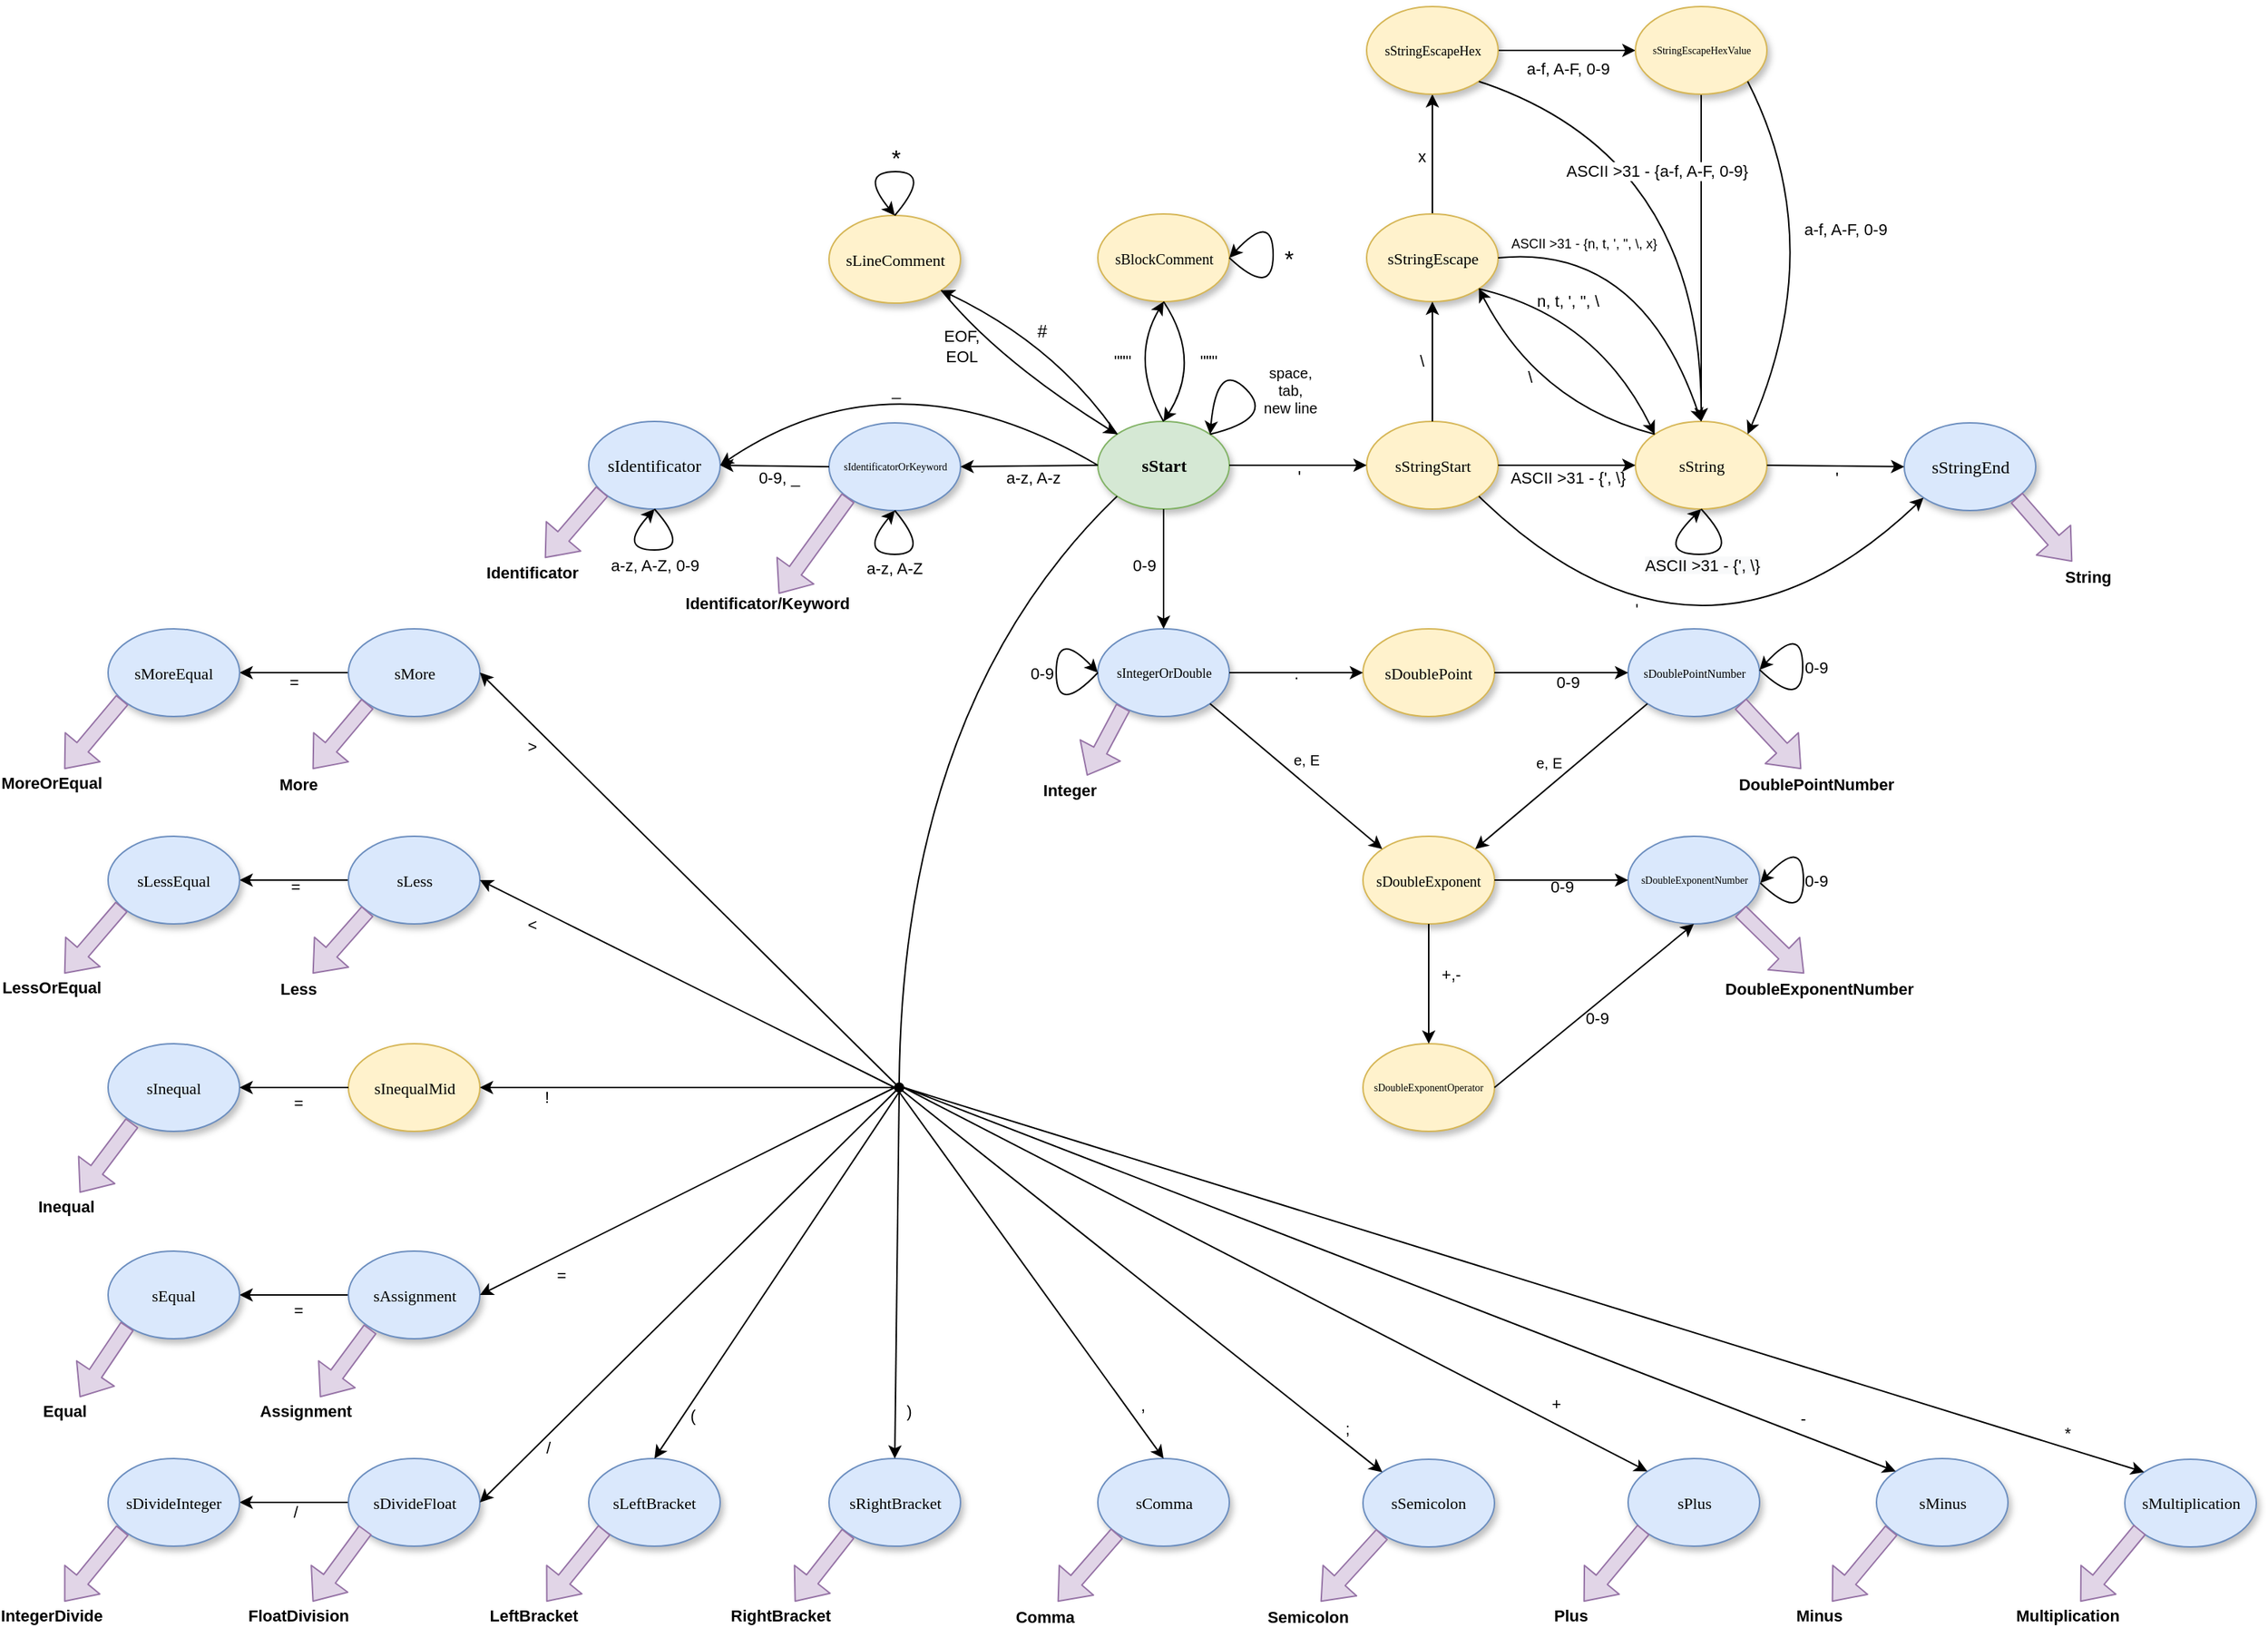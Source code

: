 <mxfile version="12.1.8" type="device" pages="1"><diagram id="4V1lVl467-lYdCRZwOWg" name="Page-1"><mxGraphModel dx="1753" dy="727" grid="1" gridSize="10" guides="1" tooltips="1" connect="1" arrows="1" fold="1" page="1" pageScale="1" pageWidth="1654" pageHeight="1169" math="0" shadow="0"><root><mxCell id="0"/><mxCell id="1" parent="0"/><mxCell id="N8Uh9g6B1u7W_AFRmBZ_-1" value="sStart" style="ellipse;whiteSpace=wrap;html=1;rounded=0;shadow=1;comic=0;labelBackgroundColor=none;strokeColor=#82b366;strokeWidth=1;fillColor=#d5e8d4;fontFamily=Verdana;fontSize=12;align=center;fontStyle=1" parent="1" vertex="1"><mxGeometry x="807.5" y="317.5" width="90" height="60" as="geometry"/></mxCell><mxCell id="N8Uh9g6B1u7W_AFRmBZ_-3" value="" style="endArrow=classic;html=1;entryX=1;entryY=1;entryDx=0;entryDy=0;exitX=0;exitY=0;exitDx=0;exitDy=0;curved=1;" parent="1" source="N8Uh9g6B1u7W_AFRmBZ_-1" target="N8Uh9g6B1u7W_AFRmBZ_-5" edge="1"><mxGeometry width="50" height="50" relative="1" as="geometry"><mxPoint x="809" y="455.5" as="sourcePoint"/><mxPoint x="852.5" y="255.5" as="targetPoint"/><Array as="points"><mxPoint x="779" y="265.5"/></Array></mxGeometry></mxCell><mxCell id="N8Uh9g6B1u7W_AFRmBZ_-4" value="#" style="text;html=1;resizable=0;points=[];align=center;verticalAlign=middle;labelBackgroundColor=#ffffff;fontSize=12;" parent="N8Uh9g6B1u7W_AFRmBZ_-3" vertex="1" connectable="0"><mxGeometry x="-0.214" y="-2" relative="1" as="geometry"><mxPoint x="-17.5" y="-17.5" as="offset"/></mxGeometry></mxCell><mxCell id="N8Uh9g6B1u7W_AFRmBZ_-5" value="sLineComment" style="ellipse;whiteSpace=wrap;html=1;rounded=0;shadow=1;comic=0;labelBackgroundColor=none;strokeColor=#d6b656;strokeWidth=1;fillColor=#fff2cc;fontFamily=Verdana;fontSize=11;align=center;" parent="1" vertex="1"><mxGeometry x="623.5" y="176.5" width="90" height="60" as="geometry"/></mxCell><mxCell id="N8Uh9g6B1u7W_AFRmBZ_-12" value="" style="curved=1;endArrow=classic;html=1;fontSize=21;entryX=0.5;entryY=0;entryDx=0;entryDy=0;exitX=0.5;exitY=0;exitDx=0;exitDy=0;" parent="1" source="N8Uh9g6B1u7W_AFRmBZ_-5" target="N8Uh9g6B1u7W_AFRmBZ_-5" edge="1"><mxGeometry width="50" height="50" relative="1" as="geometry"><mxPoint x="668" y="196.5" as="sourcePoint"/><mxPoint x="674" y="116.5" as="targetPoint"/><Array as="points"><mxPoint x="694" y="146.5"/><mxPoint x="644" y="146.5"/></Array></mxGeometry></mxCell><mxCell id="N8Uh9g6B1u7W_AFRmBZ_-13" value="*" style="text;html=1;resizable=0;points=[];align=center;verticalAlign=middle;labelBackgroundColor=none;fontSize=16;" parent="N8Uh9g6B1u7W_AFRmBZ_-12" vertex="1" connectable="0"><mxGeometry x="0.201" y="4" relative="1" as="geometry"><mxPoint x="12.5" y="-14" as="offset"/></mxGeometry></mxCell><mxCell id="N8Uh9g6B1u7W_AFRmBZ_-14" value="" style="endArrow=classic;html=1;fontSize=21;exitX=1;exitY=1;exitDx=0;exitDy=0;curved=1;entryX=0;entryY=0;entryDx=0;entryDy=0;" parent="1" source="N8Uh9g6B1u7W_AFRmBZ_-5" target="N8Uh9g6B1u7W_AFRmBZ_-1" edge="1"><mxGeometry width="50" height="50" relative="1" as="geometry"><mxPoint x="809" y="455.5" as="sourcePoint"/><mxPoint x="853" y="317.5" as="targetPoint"/><Array as="points"><mxPoint x="739" y="275.5"/></Array></mxGeometry></mxCell><mxCell id="N8Uh9g6B1u7W_AFRmBZ_-15" value="EOF,&lt;br style=&quot;font-size: 11px;&quot;&gt;EOL" style="text;html=1;resizable=0;points=[];align=center;verticalAlign=middle;labelBackgroundColor=none;fontSize=11;" parent="N8Uh9g6B1u7W_AFRmBZ_-14" vertex="1" connectable="0"><mxGeometry x="-0.029" y="6" relative="1" as="geometry"><mxPoint x="-41.5" y="-13" as="offset"/></mxGeometry></mxCell><mxCell id="N8Uh9g6B1u7W_AFRmBZ_-17" value="sBlockComment" style="ellipse;whiteSpace=wrap;html=1;rounded=0;shadow=1;comic=0;labelBackgroundColor=none;strokeColor=#d6b656;strokeWidth=1;fillColor=#fff2cc;fontFamily=Verdana;fontSize=10;align=center;" parent="1" vertex="1"><mxGeometry x="807.5" y="175.5" width="90" height="60" as="geometry"/></mxCell><mxCell id="N8Uh9g6B1u7W_AFRmBZ_-18" value="" style="endArrow=classic;html=1;fontSize=12;exitX=0.5;exitY=0;exitDx=0;exitDy=0;entryX=0.5;entryY=1;entryDx=0;entryDy=0;curved=1;" parent="1" source="N8Uh9g6B1u7W_AFRmBZ_-1" target="N8Uh9g6B1u7W_AFRmBZ_-17" edge="1"><mxGeometry width="50" height="50" relative="1" as="geometry"><mxPoint x="899" y="405.5" as="sourcePoint"/><mxPoint x="949" y="355.5" as="targetPoint"/><Array as="points"><mxPoint x="829" y="275.5"/></Array></mxGeometry></mxCell><mxCell id="N8Uh9g6B1u7W_AFRmBZ_-19" value="&lt;span style=&quot;font-size: 11px;&quot;&gt;&quot;&quot;&quot;&lt;/span&gt;" style="text;html=1;resizable=0;points=[];align=center;verticalAlign=middle;labelBackgroundColor=#ffffff;fontSize=11;" parent="N8Uh9g6B1u7W_AFRmBZ_-18" vertex="1" connectable="0"><mxGeometry x="0.151" y="5" relative="1" as="geometry"><mxPoint x="-4.5" y="8.5" as="offset"/></mxGeometry></mxCell><mxCell id="N8Uh9g6B1u7W_AFRmBZ_-20" value="" style="curved=1;endArrow=classic;html=1;fontSize=21;entryX=1;entryY=0.5;entryDx=0;entryDy=0;exitX=1;exitY=0.5;exitDx=0;exitDy=0;" parent="1" source="N8Uh9g6B1u7W_AFRmBZ_-17" target="N8Uh9g6B1u7W_AFRmBZ_-17" edge="1"><mxGeometry width="50" height="50" relative="1" as="geometry"><mxPoint x="922" y="203.5" as="sourcePoint"/><mxPoint x="922" y="203.5" as="targetPoint"/><Array as="points"><mxPoint x="927.5" y="233.5"/><mxPoint x="927.5" y="173.5"/></Array></mxGeometry></mxCell><mxCell id="N8Uh9g6B1u7W_AFRmBZ_-21" value="*" style="text;html=1;resizable=0;points=[];align=center;verticalAlign=middle;labelBackgroundColor=none;fontSize=16;" parent="N8Uh9g6B1u7W_AFRmBZ_-20" vertex="1" connectable="0"><mxGeometry x="0.201" y="4" relative="1" as="geometry"><mxPoint x="14" y="18" as="offset"/></mxGeometry></mxCell><mxCell id="N8Uh9g6B1u7W_AFRmBZ_-22" value="" style="endArrow=classic;html=1;fontSize=12;exitX=0.5;exitY=1;exitDx=0;exitDy=0;entryX=0.5;entryY=0;entryDx=0;entryDy=0;curved=1;" parent="1" source="N8Uh9g6B1u7W_AFRmBZ_-17" target="N8Uh9g6B1u7W_AFRmBZ_-1" edge="1"><mxGeometry width="50" height="50" relative="1" as="geometry"><mxPoint x="907.5" y="357.5" as="sourcePoint"/><mxPoint x="999" y="357.5" as="targetPoint"/><Array as="points"><mxPoint x="879" y="275.5"/></Array></mxGeometry></mxCell><mxCell id="N8Uh9g6B1u7W_AFRmBZ_-23" value="&lt;span style=&quot;font-size: 11px;&quot;&gt;&quot;&quot;&quot;&lt;/span&gt;" style="text;html=1;resizable=0;points=[];align=center;verticalAlign=middle;labelBackgroundColor=none;fontSize=11;" parent="N8Uh9g6B1u7W_AFRmBZ_-22" vertex="1" connectable="0"><mxGeometry x="0.151" y="5" relative="1" as="geometry"><mxPoint x="4" y="-9.5" as="offset"/></mxGeometry></mxCell><mxCell id="N8Uh9g6B1u7W_AFRmBZ_-24" value="sIdentificatorOrKeyword" style="ellipse;whiteSpace=wrap;html=1;rounded=0;shadow=1;comic=0;labelBackgroundColor=none;strokeColor=#6c8ebf;strokeWidth=1;fillColor=#dae8fc;fontFamily=Verdana;fontSize=7;align=center;" parent="1" vertex="1"><mxGeometry x="623.5" y="318.5" width="90" height="60" as="geometry"/></mxCell><mxCell id="N8Uh9g6B1u7W_AFRmBZ_-25" value="" style="endArrow=classic;html=1;fontSize=11;exitX=0;exitY=0.5;exitDx=0;exitDy=0;entryX=1;entryY=0.5;entryDx=0;entryDy=0;" parent="1" source="N8Uh9g6B1u7W_AFRmBZ_-1" target="N8Uh9g6B1u7W_AFRmBZ_-24" edge="1"><mxGeometry width="50" height="50" relative="1" as="geometry"><mxPoint x="589" y="455.5" as="sourcePoint"/><mxPoint x="639" y="405.5" as="targetPoint"/></mxGeometry></mxCell><mxCell id="N8Uh9g6B1u7W_AFRmBZ_-26" value="a-z, A-z" style="text;html=1;resizable=0;points=[];align=center;verticalAlign=middle;labelBackgroundColor=#ffffff;fontSize=11;" parent="N8Uh9g6B1u7W_AFRmBZ_-25" vertex="1" connectable="0"><mxGeometry x="-0.195" relative="1" as="geometry"><mxPoint x="-6.5" y="8" as="offset"/></mxGeometry></mxCell><mxCell id="N8Uh9g6B1u7W_AFRmBZ_-27" value="" style="curved=1;endArrow=classic;html=1;fontSize=21;entryX=0.5;entryY=1;entryDx=0;entryDy=0;exitX=0.5;exitY=1;exitDx=0;exitDy=0;" parent="1" source="N8Uh9g6B1u7W_AFRmBZ_-24" target="N8Uh9g6B1u7W_AFRmBZ_-24" edge="1"><mxGeometry width="50" height="50" relative="1" as="geometry"><mxPoint x="668" y="438.5" as="sourcePoint"/><mxPoint x="668" y="438.5" as="targetPoint"/><Array as="points"><mxPoint x="693.5" y="408.5"/><mxPoint x="643.5" y="408.5"/></Array></mxGeometry></mxCell><mxCell id="N8Uh9g6B1u7W_AFRmBZ_-29" value="a-z, A-Z" style="text;html=1;resizable=0;points=[];align=center;verticalAlign=middle;labelBackgroundColor=#ffffff;fontSize=11;" parent="N8Uh9g6B1u7W_AFRmBZ_-27" vertex="1" connectable="0"><mxGeometry x="-0.62" y="-11" relative="1" as="geometry"><mxPoint x="-8" y="13" as="offset"/></mxGeometry></mxCell><mxCell id="N8Uh9g6B1u7W_AFRmBZ_-30" value="sIdentificator" style="ellipse;whiteSpace=wrap;html=1;rounded=0;shadow=1;comic=0;labelBackgroundColor=none;strokeColor=#6c8ebf;strokeWidth=1;fillColor=#dae8fc;fontFamily=Verdana;fontSize=12;align=center;" parent="1" vertex="1"><mxGeometry x="459" y="317.5" width="90" height="60" as="geometry"/></mxCell><mxCell id="N8Uh9g6B1u7W_AFRmBZ_-33" value="" style="endArrow=classic;html=1;fontSize=11;exitX=0;exitY=0.5;exitDx=0;exitDy=0;entryX=1;entryY=0.5;entryDx=0;entryDy=0;" parent="1" source="N8Uh9g6B1u7W_AFRmBZ_-24" target="N8Uh9g6B1u7W_AFRmBZ_-30" edge="1"><mxGeometry width="50" height="50" relative="1" as="geometry"><mxPoint x="459" y="495.5" as="sourcePoint"/><mxPoint x="509" y="445.5" as="targetPoint"/></mxGeometry></mxCell><mxCell id="N8Uh9g6B1u7W_AFRmBZ_-34" value="0-9, _" style="text;html=1;resizable=0;points=[];align=center;verticalAlign=middle;labelBackgroundColor=#ffffff;fontSize=11;" parent="N8Uh9g6B1u7W_AFRmBZ_-33" vertex="1" connectable="0"><mxGeometry x="-0.329" y="-1" relative="1" as="geometry"><mxPoint x="-9.5" y="8.5" as="offset"/></mxGeometry></mxCell><mxCell id="N8Uh9g6B1u7W_AFRmBZ_-35" value="" style="endArrow=classic;html=1;fontSize=11;exitX=0;exitY=0.5;exitDx=0;exitDy=0;entryX=1;entryY=0.5;entryDx=0;entryDy=0;curved=1;" parent="1" source="N8Uh9g6B1u7W_AFRmBZ_-1" target="N8Uh9g6B1u7W_AFRmBZ_-30" edge="1"><mxGeometry width="50" height="50" relative="1" as="geometry"><mxPoint x="459" y="495.5" as="sourcePoint"/><mxPoint x="509" y="445.5" as="targetPoint"/><Array as="points"><mxPoint x="669" y="265.5"/></Array></mxGeometry></mxCell><mxCell id="N8Uh9g6B1u7W_AFRmBZ_-36" value="_" style="text;html=1;resizable=0;points=[];align=center;verticalAlign=middle;labelBackgroundColor=#ffffff;fontSize=11;" parent="N8Uh9g6B1u7W_AFRmBZ_-35" vertex="1" connectable="0"><mxGeometry x="-0.111" y="29" relative="1" as="geometry"><mxPoint x="-7" y="-7.5" as="offset"/></mxGeometry></mxCell><mxCell id="N8Uh9g6B1u7W_AFRmBZ_-37" value="" style="curved=1;endArrow=classic;html=1;fontSize=21;entryX=0.5;entryY=1;entryDx=0;entryDy=0;exitX=0.5;exitY=1;exitDx=0;exitDy=0;" parent="1" source="N8Uh9g6B1u7W_AFRmBZ_-30" target="N8Uh9g6B1u7W_AFRmBZ_-30" edge="1"><mxGeometry width="50" height="50" relative="1" as="geometry"><mxPoint x="504" y="375.5" as="sourcePoint"/><mxPoint x="504" y="375.5" as="targetPoint"/><Array as="points"><mxPoint x="529" y="405.5"/><mxPoint x="479" y="405.5"/></Array></mxGeometry></mxCell><mxCell id="N8Uh9g6B1u7W_AFRmBZ_-38" value="a-z, A-Z, 0-9" style="text;html=1;resizable=0;points=[];align=center;verticalAlign=middle;labelBackgroundColor=#ffffff;fontSize=11;" parent="N8Uh9g6B1u7W_AFRmBZ_-37" vertex="1" connectable="0"><mxGeometry x="-0.62" y="-11" relative="1" as="geometry"><mxPoint x="-8" y="13" as="offset"/></mxGeometry></mxCell><mxCell id="N8Uh9g6B1u7W_AFRmBZ_-40" value="" style="shape=flexArrow;endArrow=classic;html=1;fontSize=11;fillColor=#e1d5e7;strokeColor=#9673a6;exitX=0;exitY=1;exitDx=0;exitDy=0;" parent="1" source="N8Uh9g6B1u7W_AFRmBZ_-24" edge="1"><mxGeometry width="50" height="50" relative="1" as="geometry"><mxPoint x="459" y="495.5" as="sourcePoint"/><mxPoint x="589" y="435.5" as="targetPoint"/></mxGeometry></mxCell><mxCell id="N8Uh9g6B1u7W_AFRmBZ_-41" value="Identificator/Keyword" style="text;html=1;resizable=0;points=[];align=center;verticalAlign=middle;labelBackgroundColor=#ffffff;fontSize=11;fontStyle=1" parent="N8Uh9g6B1u7W_AFRmBZ_-40" vertex="1" connectable="0"><mxGeometry x="0.589" y="-2" relative="1" as="geometry"><mxPoint x="-16" y="20.5" as="offset"/></mxGeometry></mxCell><mxCell id="N8Uh9g6B1u7W_AFRmBZ_-42" value="" style="shape=flexArrow;endArrow=classic;html=1;fontSize=11;fillColor=#e1d5e7;strokeColor=#9673a6;exitX=0.103;exitY=0.796;exitDx=0;exitDy=0;exitPerimeter=0;" parent="1" source="N8Uh9g6B1u7W_AFRmBZ_-30" edge="1"><mxGeometry width="50" height="50" relative="1" as="geometry"><mxPoint x="472" y="368.5" as="sourcePoint"/><mxPoint x="429" y="411" as="targetPoint"/></mxGeometry></mxCell><mxCell id="N8Uh9g6B1u7W_AFRmBZ_-43" value="Identificator" style="text;html=1;resizable=0;points=[];align=center;verticalAlign=middle;labelBackgroundColor=#ffffff;fontSize=11;fontStyle=1" parent="N8Uh9g6B1u7W_AFRmBZ_-42" vertex="1" connectable="0"><mxGeometry x="0.589" y="-2" relative="1" as="geometry"><mxPoint x="-16" y="20.5" as="offset"/></mxGeometry></mxCell><mxCell id="N8Uh9g6B1u7W_AFRmBZ_-44" value="sIntegerOrDouble" style="ellipse;whiteSpace=wrap;html=1;rounded=0;shadow=1;comic=0;labelBackgroundColor=none;strokeColor=#6c8ebf;strokeWidth=1;fillColor=#dae8fc;fontFamily=Verdana;fontSize=9;align=center;" parent="1" vertex="1"><mxGeometry x="807.5" y="459.5" width="90" height="60" as="geometry"/></mxCell><mxCell id="N8Uh9g6B1u7W_AFRmBZ_-45" value="" style="endArrow=classic;html=1;fontSize=7;entryX=0.5;entryY=0;entryDx=0;entryDy=0;exitX=0.5;exitY=1;exitDx=0;exitDy=0;" parent="1" source="N8Uh9g6B1u7W_AFRmBZ_-1" target="N8Uh9g6B1u7W_AFRmBZ_-44" edge="1"><mxGeometry width="50" height="50" relative="1" as="geometry"><mxPoint x="529" y="595.5" as="sourcePoint"/><mxPoint x="579" y="545.5" as="targetPoint"/></mxGeometry></mxCell><mxCell id="N8Uh9g6B1u7W_AFRmBZ_-46" value="0-9" style="text;html=1;resizable=0;points=[];align=center;verticalAlign=middle;labelBackgroundColor=#ffffff;fontSize=11;" parent="N8Uh9g6B1u7W_AFRmBZ_-45" vertex="1" connectable="0"><mxGeometry x="0.197" y="2" relative="1" as="geometry"><mxPoint x="-15.5" y="-11" as="offset"/></mxGeometry></mxCell><mxCell id="N8Uh9g6B1u7W_AFRmBZ_-47" value="" style="curved=1;endArrow=classic;html=1;fontSize=21;entryX=0;entryY=0.5;entryDx=0;entryDy=0;exitX=0;exitY=0.5;exitDx=0;exitDy=0;" parent="1" source="N8Uh9g6B1u7W_AFRmBZ_-44" target="N8Uh9g6B1u7W_AFRmBZ_-44" edge="1"><mxGeometry width="50" height="50" relative="1" as="geometry"><mxPoint x="749.0" y="491.5" as="sourcePoint"/><mxPoint x="749.0" y="491.5" as="targetPoint"/><Array as="points"><mxPoint x="779" y="519.5"/><mxPoint x="779" y="459.5"/></Array></mxGeometry></mxCell><mxCell id="N8Uh9g6B1u7W_AFRmBZ_-48" value="0-9" style="text;html=1;resizable=0;points=[];align=center;verticalAlign=middle;labelBackgroundColor=none;fontSize=11;" parent="N8Uh9g6B1u7W_AFRmBZ_-47" vertex="1" connectable="0"><mxGeometry x="0.201" y="4" relative="1" as="geometry"><mxPoint x="-6" y="14" as="offset"/></mxGeometry></mxCell><mxCell id="N8Uh9g6B1u7W_AFRmBZ_-49" value="" style="shape=flexArrow;endArrow=classic;html=1;fontSize=11;fillColor=#e1d5e7;strokeColor=#9673a6;exitX=0.193;exitY=0.894;exitDx=0;exitDy=0;exitPerimeter=0;" parent="1" source="N8Uh9g6B1u7W_AFRmBZ_-44" edge="1"><mxGeometry width="50" height="50" relative="1" as="geometry"><mxPoint x="815.114" y="505.631" as="sourcePoint"/><mxPoint x="800" y="560" as="targetPoint"/></mxGeometry></mxCell><mxCell id="N8Uh9g6B1u7W_AFRmBZ_-50" value="Integer" style="text;html=1;resizable=0;points=[];align=center;verticalAlign=middle;labelBackgroundColor=#ffffff;fontSize=11;fontStyle=1" parent="N8Uh9g6B1u7W_AFRmBZ_-49" vertex="1" connectable="0"><mxGeometry x="0.589" y="-2" relative="1" as="geometry"><mxPoint x="-16" y="20.5" as="offset"/></mxGeometry></mxCell><mxCell id="N8Uh9g6B1u7W_AFRmBZ_-51" value="sDoublePoint" style="ellipse;whiteSpace=wrap;html=1;rounded=0;shadow=1;comic=0;labelBackgroundColor=none;strokeColor=#d6b656;strokeWidth=1;fillColor=#fff2cc;fontFamily=Verdana;fontSize=11;align=center;" parent="1" vertex="1"><mxGeometry x="989" y="459.5" width="90" height="60" as="geometry"/></mxCell><mxCell id="N8Uh9g6B1u7W_AFRmBZ_-52" value="" style="endArrow=classic;html=1;fontSize=11;entryX=0;entryY=0.5;entryDx=0;entryDy=0;exitX=1;exitY=0.5;exitDx=0;exitDy=0;" parent="1" source="N8Uh9g6B1u7W_AFRmBZ_-44" target="N8Uh9g6B1u7W_AFRmBZ_-51" edge="1"><mxGeometry width="50" height="50" relative="1" as="geometry"><mxPoint x="519" y="635.5" as="sourcePoint"/><mxPoint x="569" y="585.5" as="targetPoint"/></mxGeometry></mxCell><mxCell id="N8Uh9g6B1u7W_AFRmBZ_-53" value="." style="text;html=1;resizable=0;points=[];align=center;verticalAlign=middle;labelBackgroundColor=none;fontSize=11;" parent="N8Uh9g6B1u7W_AFRmBZ_-52" vertex="1" connectable="0"><mxGeometry x="-0.09" y="-1" relative="1" as="geometry"><mxPoint x="4" y="-1" as="offset"/></mxGeometry></mxCell><mxCell id="N8Uh9g6B1u7W_AFRmBZ_-54" value="sDoublePointNumber" style="ellipse;whiteSpace=wrap;html=1;rounded=0;shadow=1;comic=0;labelBackgroundColor=none;strokeColor=#6c8ebf;strokeWidth=1;fillColor=#dae8fc;fontFamily=Verdana;fontSize=8;align=center;" parent="1" vertex="1"><mxGeometry x="1170.5" y="459.5" width="90" height="60" as="geometry"/></mxCell><mxCell id="N8Uh9g6B1u7W_AFRmBZ_-55" value="" style="endArrow=classic;html=1;fontSize=11;entryX=0;entryY=0.5;entryDx=0;entryDy=0;exitX=1;exitY=0.5;exitDx=0;exitDy=0;" parent="1" source="N8Uh9g6B1u7W_AFRmBZ_-51" target="N8Uh9g6B1u7W_AFRmBZ_-54" edge="1"><mxGeometry width="50" height="50" relative="1" as="geometry"><mxPoint x="839" y="635.5" as="sourcePoint"/><mxPoint x="889" y="585.5" as="targetPoint"/></mxGeometry></mxCell><mxCell id="N8Uh9g6B1u7W_AFRmBZ_-56" value="0-9" style="text;html=1;resizable=0;points=[];align=center;verticalAlign=middle;labelBackgroundColor=none;fontSize=11;" parent="N8Uh9g6B1u7W_AFRmBZ_-55" vertex="1" connectable="0"><mxGeometry x="-0.241" relative="1" as="geometry"><mxPoint x="15" y="6" as="offset"/></mxGeometry></mxCell><mxCell id="N8Uh9g6B1u7W_AFRmBZ_-57" value="sDoubleExponent" style="ellipse;whiteSpace=wrap;html=1;rounded=0;shadow=1;comic=0;labelBackgroundColor=none;strokeColor=#d6b656;strokeWidth=1;fillColor=#fff2cc;fontFamily=Verdana;fontSize=10;align=center;" parent="1" vertex="1"><mxGeometry x="989" y="601.5" width="90" height="60" as="geometry"/></mxCell><mxCell id="N8Uh9g6B1u7W_AFRmBZ_-58" value="" style="endArrow=classic;html=1;fontSize=10;entryX=0;entryY=0;entryDx=0;entryDy=0;exitX=1;exitY=1;exitDx=0;exitDy=0;" parent="1" source="N8Uh9g6B1u7W_AFRmBZ_-44" target="N8Uh9g6B1u7W_AFRmBZ_-57" edge="1"><mxGeometry width="50" height="50" relative="1" as="geometry"><mxPoint x="729" y="735.5" as="sourcePoint"/><mxPoint x="779" y="685.5" as="targetPoint"/></mxGeometry></mxCell><mxCell id="N8Uh9g6B1u7W_AFRmBZ_-59" value="&lt;font size=&quot;1&quot;&gt;e, E&lt;/font&gt;" style="text;html=1;resizable=0;points=[];align=center;verticalAlign=middle;labelBackgroundColor=#ffffff;fontSize=10;" parent="N8Uh9g6B1u7W_AFRmBZ_-58" vertex="1" connectable="0"><mxGeometry x="0.176" y="-2" relative="1" as="geometry"><mxPoint x="-2.5" y="-21.5" as="offset"/></mxGeometry></mxCell><mxCell id="N8Uh9g6B1u7W_AFRmBZ_-60" value="" style="endArrow=classic;html=1;fontSize=10;entryX=1;entryY=0;entryDx=0;entryDy=0;exitX=0;exitY=1;exitDx=0;exitDy=0;" parent="1" source="N8Uh9g6B1u7W_AFRmBZ_-54" target="N8Uh9g6B1u7W_AFRmBZ_-57" edge="1"><mxGeometry width="50" height="50" relative="1" as="geometry"><mxPoint x="729" y="735.5" as="sourcePoint"/><mxPoint x="779" y="685.5" as="targetPoint"/></mxGeometry></mxCell><mxCell id="N8Uh9g6B1u7W_AFRmBZ_-61" value="e, E" style="text;html=1;resizable=0;points=[];align=center;verticalAlign=middle;labelBackgroundColor=#ffffff;fontSize=10;" parent="N8Uh9g6B1u7W_AFRmBZ_-60" vertex="1" connectable="0"><mxGeometry x="-0.087" y="1" relative="1" as="geometry"><mxPoint x="-15" y="-6" as="offset"/></mxGeometry></mxCell><mxCell id="N8Uh9g6B1u7W_AFRmBZ_-62" value="" style="shape=flexArrow;endArrow=classic;html=1;fontSize=11;fillColor=#e1d5e7;strokeColor=#9673a6;exitX=1;exitY=1;exitDx=0;exitDy=0;" parent="1" source="N8Uh9g6B1u7W_AFRmBZ_-54" edge="1"><mxGeometry width="50" height="50" relative="1" as="geometry"><mxPoint x="1334.61" y="505.58" as="sourcePoint"/><mxPoint x="1289" y="555.5" as="targetPoint"/></mxGeometry></mxCell><mxCell id="N8Uh9g6B1u7W_AFRmBZ_-63" value="DoublePointNumber" style="text;html=1;resizable=0;points=[];align=center;verticalAlign=middle;labelBackgroundColor=#ffffff;fontSize=11;fontStyle=1" parent="N8Uh9g6B1u7W_AFRmBZ_-62" vertex="1" connectable="0"><mxGeometry x="0.589" y="-2" relative="1" as="geometry"><mxPoint x="20" y="18" as="offset"/></mxGeometry></mxCell><mxCell id="N8Uh9g6B1u7W_AFRmBZ_-64" value="sDoubleExponentNumber" style="ellipse;whiteSpace=wrap;html=1;rounded=0;shadow=1;comic=0;labelBackgroundColor=none;strokeColor=#6c8ebf;strokeWidth=1;fillColor=#dae8fc;fontFamily=Verdana;fontSize=7;align=center;" parent="1" vertex="1"><mxGeometry x="1170.5" y="601.5" width="90" height="60" as="geometry"/></mxCell><mxCell id="N8Uh9g6B1u7W_AFRmBZ_-65" value="" style="endArrow=classic;html=1;fontSize=7;entryX=0;entryY=0.5;entryDx=0;entryDy=0;exitX=1;exitY=0.5;exitDx=0;exitDy=0;" parent="1" source="N8Uh9g6B1u7W_AFRmBZ_-57" target="N8Uh9g6B1u7W_AFRmBZ_-64" edge="1"><mxGeometry width="50" height="50" relative="1" as="geometry"><mxPoint x="869" y="735.5" as="sourcePoint"/><mxPoint x="919" y="685.5" as="targetPoint"/></mxGeometry></mxCell><mxCell id="N8Uh9g6B1u7W_AFRmBZ_-66" value="&lt;font style=&quot;font-size: 11px&quot;&gt;0-9&lt;/font&gt;" style="text;html=1;resizable=0;points=[];align=center;verticalAlign=middle;labelBackgroundColor=none;fontSize=7;" parent="N8Uh9g6B1u7W_AFRmBZ_-65" vertex="1" connectable="0"><mxGeometry x="-0.251" y="1" relative="1" as="geometry"><mxPoint x="11.5" y="5" as="offset"/></mxGeometry></mxCell><mxCell id="N8Uh9g6B1u7W_AFRmBZ_-67" value="sDoubleExponentOperator" style="ellipse;whiteSpace=wrap;html=1;rounded=0;shadow=1;comic=0;labelBackgroundColor=none;strokeColor=#d6b656;strokeWidth=1;fillColor=#fff2cc;fontFamily=Verdana;fontSize=7;align=center;" parent="1" vertex="1"><mxGeometry x="989" y="743.5" width="90" height="60" as="geometry"/></mxCell><mxCell id="N8Uh9g6B1u7W_AFRmBZ_-68" value="" style="endArrow=classic;html=1;fontSize=7;entryX=0.5;entryY=0;entryDx=0;entryDy=0;exitX=0.5;exitY=1;exitDx=0;exitDy=0;" parent="1" source="N8Uh9g6B1u7W_AFRmBZ_-57" target="N8Uh9g6B1u7W_AFRmBZ_-67" edge="1"><mxGeometry width="50" height="50" relative="1" as="geometry"><mxPoint x="699" y="875.5" as="sourcePoint"/><mxPoint x="749" y="825.5" as="targetPoint"/></mxGeometry></mxCell><mxCell id="N8Uh9g6B1u7W_AFRmBZ_-69" value="&lt;font style=&quot;font-size: 11px;&quot;&gt;+,-&lt;/font&gt;" style="text;html=1;resizable=0;points=[];align=center;verticalAlign=middle;labelBackgroundColor=#ffffff;fontSize=11;" parent="N8Uh9g6B1u7W_AFRmBZ_-68" vertex="1" connectable="0"><mxGeometry x="-0.281" relative="1" as="geometry"><mxPoint x="15" y="4.5" as="offset"/></mxGeometry></mxCell><mxCell id="N8Uh9g6B1u7W_AFRmBZ_-70" value="" style="endArrow=classic;html=1;fontSize=11;entryX=0.5;entryY=1;entryDx=0;entryDy=0;exitX=1;exitY=0.5;exitDx=0;exitDy=0;" parent="1" source="N8Uh9g6B1u7W_AFRmBZ_-67" target="N8Uh9g6B1u7W_AFRmBZ_-64" edge="1"><mxGeometry width="50" height="50" relative="1" as="geometry"><mxPoint x="779" y="875.5" as="sourcePoint"/><mxPoint x="829" y="825.5" as="targetPoint"/></mxGeometry></mxCell><mxCell id="N8Uh9g6B1u7W_AFRmBZ_-71" value="0-9" style="text;html=1;resizable=0;points=[];align=center;verticalAlign=middle;labelBackgroundColor=none;fontSize=11;" parent="N8Uh9g6B1u7W_AFRmBZ_-70" vertex="1" connectable="0"><mxGeometry x="-0.097" y="2" relative="1" as="geometry"><mxPoint x="9.5" y="4.5" as="offset"/></mxGeometry></mxCell><mxCell id="N8Uh9g6B1u7W_AFRmBZ_-72" value="" style="curved=1;endArrow=classic;html=1;fontSize=21;" parent="1" edge="1"><mxGeometry width="50" height="50" relative="1" as="geometry"><mxPoint x="1261" y="633.5" as="sourcePoint"/><mxPoint x="1261" y="633.5" as="targetPoint"/><Array as="points"><mxPoint x="1290.5" y="661.5"/><mxPoint x="1290.5" y="601.5"/></Array></mxGeometry></mxCell><mxCell id="N8Uh9g6B1u7W_AFRmBZ_-73" value="0-9" style="text;html=1;resizable=0;points=[];align=center;verticalAlign=middle;labelBackgroundColor=none;fontSize=11;" parent="N8Uh9g6B1u7W_AFRmBZ_-72" vertex="1" connectable="0"><mxGeometry x="0.201" y="4" relative="1" as="geometry"><mxPoint x="12.5" y="16" as="offset"/></mxGeometry></mxCell><mxCell id="N8Uh9g6B1u7W_AFRmBZ_-76" value="" style="shape=flexArrow;endArrow=classic;html=1;fontSize=11;fillColor=#e1d5e7;strokeColor=#9673a6;exitX=1;exitY=1;exitDx=0;exitDy=0;" parent="1" source="N8Uh9g6B1u7W_AFRmBZ_-64" edge="1"><mxGeometry width="50" height="50" relative="1" as="geometry"><mxPoint x="1248.82" y="655.713" as="sourcePoint"/><mxPoint x="1291" y="695.5" as="targetPoint"/></mxGeometry></mxCell><mxCell id="N8Uh9g6B1u7W_AFRmBZ_-77" value="DoubleExponentNumber" style="text;html=1;resizable=0;points=[];align=center;verticalAlign=middle;labelBackgroundColor=#ffffff;fontSize=11;fontStyle=1" parent="N8Uh9g6B1u7W_AFRmBZ_-76" vertex="1" connectable="0"><mxGeometry x="0.589" y="-2" relative="1" as="geometry"><mxPoint x="20" y="18" as="offset"/></mxGeometry></mxCell><mxCell id="N8Uh9g6B1u7W_AFRmBZ_-78" value="" style="curved=1;endArrow=classic;html=1;fontSize=21;" parent="1" edge="1"><mxGeometry width="50" height="50" relative="1" as="geometry"><mxPoint x="1260.5" y="487.5" as="sourcePoint"/><mxPoint x="1260.5" y="487.5" as="targetPoint"/><Array as="points"><mxPoint x="1290" y="515.5"/><mxPoint x="1290" y="455.5"/></Array></mxGeometry></mxCell><mxCell id="N8Uh9g6B1u7W_AFRmBZ_-79" value="0-9" style="text;html=1;resizable=0;points=[];align=center;verticalAlign=middle;labelBackgroundColor=none;fontSize=11;" parent="N8Uh9g6B1u7W_AFRmBZ_-78" vertex="1" connectable="0"><mxGeometry x="0.201" y="4" relative="1" as="geometry"><mxPoint x="12.5" y="16" as="offset"/></mxGeometry></mxCell><mxCell id="R4uHIAu1Fyf01AZtaWaJ-1" value="sStringStart" style="ellipse;whiteSpace=wrap;html=1;rounded=0;shadow=1;comic=0;labelBackgroundColor=none;strokeColor=#d6b656;strokeWidth=1;fillColor=#fff2cc;fontFamily=Verdana;fontSize=11;align=center;" vertex="1" parent="1"><mxGeometry x="991.5" y="317.5" width="90" height="60" as="geometry"/></mxCell><mxCell id="R4uHIAu1Fyf01AZtaWaJ-2" value="" style="endArrow=classic;html=1;exitX=1;exitY=0.5;exitDx=0;exitDy=0;entryX=0;entryY=0.5;entryDx=0;entryDy=0;" edge="1" parent="1" source="N8Uh9g6B1u7W_AFRmBZ_-1" target="R4uHIAu1Fyf01AZtaWaJ-1"><mxGeometry width="50" height="50" relative="1" as="geometry"><mxPoint x="919.5" y="398.5" as="sourcePoint"/><mxPoint x="969.5" y="348.5" as="targetPoint"/></mxGeometry></mxCell><mxCell id="R4uHIAu1Fyf01AZtaWaJ-3" value="'" style="text;html=1;resizable=0;points=[];align=center;verticalAlign=middle;labelBackgroundColor=#ffffff;" vertex="1" connectable="0" parent="R4uHIAu1Fyf01AZtaWaJ-2"><mxGeometry x="-0.143" y="1" relative="1" as="geometry"><mxPoint x="6.5" y="9" as="offset"/></mxGeometry></mxCell><mxCell id="R4uHIAu1Fyf01AZtaWaJ-4" value="sStringEnd" style="ellipse;whiteSpace=wrap;html=1;rounded=0;shadow=1;comic=0;labelBackgroundColor=none;strokeColor=#6c8ebf;strokeWidth=1;fillColor=#dae8fc;fontFamily=Verdana;fontSize=12;align=center;" vertex="1" parent="1"><mxGeometry x="1359.5" y="318.5" width="90" height="60" as="geometry"/></mxCell><mxCell id="R4uHIAu1Fyf01AZtaWaJ-7" value="" style="shape=flexArrow;endArrow=classic;html=1;fontSize=11;fillColor=#e1d5e7;strokeColor=#9673a6;exitX=1;exitY=1;exitDx=0;exitDy=0;" edge="1" parent="1" source="R4uHIAu1Fyf01AZtaWaJ-4"><mxGeometry width="50" height="50" relative="1" as="geometry"><mxPoint x="1432.942" y="368.631" as="sourcePoint"/><mxPoint x="1474.5" y="413.5" as="targetPoint"/></mxGeometry></mxCell><mxCell id="R4uHIAu1Fyf01AZtaWaJ-8" value="String" style="text;html=1;resizable=0;points=[];align=center;verticalAlign=middle;labelBackgroundColor=#ffffff;fontSize=11;fontStyle=1" vertex="1" connectable="0" parent="R4uHIAu1Fyf01AZtaWaJ-7"><mxGeometry x="0.589" y="-2" relative="1" as="geometry"><mxPoint x="20" y="18" as="offset"/></mxGeometry></mxCell><mxCell id="R4uHIAu1Fyf01AZtaWaJ-29" style="edgeStyle=orthogonalEdgeStyle;curved=1;orthogonalLoop=1;jettySize=auto;html=1;exitX=0.5;exitY=0;exitDx=0;exitDy=0;entryX=0.5;entryY=1;entryDx=0;entryDy=0;fontSize=9;" edge="1" parent="1" source="R4uHIAu1Fyf01AZtaWaJ-11" target="R4uHIAu1Fyf01AZtaWaJ-28"><mxGeometry relative="1" as="geometry"/></mxCell><mxCell id="R4uHIAu1Fyf01AZtaWaJ-30" value="x" style="text;html=1;resizable=0;points=[];align=center;verticalAlign=middle;labelBackgroundColor=#ffffff;fontSize=11;" vertex="1" connectable="0" parent="R4uHIAu1Fyf01AZtaWaJ-29"><mxGeometry x="-0.239" y="-1" relative="1" as="geometry"><mxPoint x="-8.5" y="-9" as="offset"/></mxGeometry></mxCell><mxCell id="R4uHIAu1Fyf01AZtaWaJ-11" value="sStringEscape" style="ellipse;whiteSpace=wrap;html=1;rounded=0;shadow=1;comic=0;labelBackgroundColor=none;strokeColor=#d6b656;strokeWidth=1;fillColor=#fff2cc;fontFamily=Verdana;fontSize=11;align=center;" vertex="1" parent="1"><mxGeometry x="991.5" y="175.5" width="90" height="60" as="geometry"/></mxCell><mxCell id="R4uHIAu1Fyf01AZtaWaJ-12" value="" style="endArrow=classic;html=1;fontSize=11;entryX=0.5;entryY=1;entryDx=0;entryDy=0;exitX=0.5;exitY=0;exitDx=0;exitDy=0;" edge="1" parent="1" source="R4uHIAu1Fyf01AZtaWaJ-1" target="R4uHIAu1Fyf01AZtaWaJ-11"><mxGeometry width="50" height="50" relative="1" as="geometry"><mxPoint x="979" y="325.5" as="sourcePoint"/><mxPoint x="1029" y="275.5" as="targetPoint"/></mxGeometry></mxCell><mxCell id="R4uHIAu1Fyf01AZtaWaJ-13" value="\" style="text;html=1;resizable=0;points=[];align=center;verticalAlign=middle;labelBackgroundColor=#ffffff;fontSize=11;" vertex="1" connectable="0" parent="R4uHIAu1Fyf01AZtaWaJ-12"><mxGeometry x="-0.267" y="-2" relative="1" as="geometry"><mxPoint x="-9.5" y="-12" as="offset"/></mxGeometry></mxCell><mxCell id="R4uHIAu1Fyf01AZtaWaJ-14" value="sString" style="ellipse;whiteSpace=wrap;html=1;rounded=0;shadow=1;comic=0;labelBackgroundColor=none;strokeColor=#d6b656;strokeWidth=1;fillColor=#fff2cc;fontFamily=Verdana;fontSize=11;align=center;" vertex="1" parent="1"><mxGeometry x="1175.5" y="317.5" width="90" height="60" as="geometry"/></mxCell><mxCell id="R4uHIAu1Fyf01AZtaWaJ-15" value="" style="endArrow=classic;html=1;fontSize=11;exitX=1;exitY=0.5;exitDx=0;exitDy=0;entryX=0;entryY=0.5;entryDx=0;entryDy=0;" edge="1" parent="1" source="R4uHIAu1Fyf01AZtaWaJ-1" target="R4uHIAu1Fyf01AZtaWaJ-14"><mxGeometry width="50" height="50" relative="1" as="geometry"><mxPoint x="1099" y="315.5" as="sourcePoint"/><mxPoint x="1149" y="265.5" as="targetPoint"/></mxGeometry></mxCell><mxCell id="R4uHIAu1Fyf01AZtaWaJ-16" value="ASCII &amp;gt;31 - {', \}" style="text;html=1;resizable=0;points=[];align=center;verticalAlign=middle;labelBackgroundColor=none;fontSize=11;" vertex="1" connectable="0" parent="R4uHIAu1Fyf01AZtaWaJ-15"><mxGeometry x="-0.238" y="-4" relative="1" as="geometry"><mxPoint x="11.5" y="4" as="offset"/></mxGeometry></mxCell><mxCell id="R4uHIAu1Fyf01AZtaWaJ-17" value="" style="endArrow=classic;html=1;fontSize=11;exitX=0;exitY=0;exitDx=0;exitDy=0;entryX=1;entryY=1;entryDx=0;entryDy=0;curved=1;" edge="1" parent="1" source="R4uHIAu1Fyf01AZtaWaJ-14" target="R4uHIAu1Fyf01AZtaWaJ-11"><mxGeometry width="50" height="50" relative="1" as="geometry"><mxPoint x="1189" y="305.5" as="sourcePoint"/><mxPoint x="1239" y="255.5" as="targetPoint"/><Array as="points"><mxPoint x="1109" y="305.5"/></Array></mxGeometry></mxCell><mxCell id="R4uHIAu1Fyf01AZtaWaJ-18" value="\" style="text;html=1;resizable=0;points=[];align=center;verticalAlign=middle;labelBackgroundColor=#ffffff;fontSize=11;" vertex="1" connectable="0" parent="R4uHIAu1Fyf01AZtaWaJ-17"><mxGeometry x="-0.165" y="1" relative="1" as="geometry"><mxPoint x="-16.5" y="-22.5" as="offset"/></mxGeometry></mxCell><mxCell id="R4uHIAu1Fyf01AZtaWaJ-24" value="" style="endArrow=classic;html=1;fontSize=11;exitX=1;exitY=0.5;exitDx=0;exitDy=0;entryX=0;entryY=0.5;entryDx=0;entryDy=0;" edge="1" parent="1" source="R4uHIAu1Fyf01AZtaWaJ-14" target="R4uHIAu1Fyf01AZtaWaJ-4"><mxGeometry width="50" height="50" relative="1" as="geometry"><mxPoint x="1319" y="425.5" as="sourcePoint"/><mxPoint x="1369" y="375.5" as="targetPoint"/></mxGeometry></mxCell><mxCell id="R4uHIAu1Fyf01AZtaWaJ-25" value="'" style="text;html=1;resizable=0;points=[];align=center;verticalAlign=middle;labelBackgroundColor=#ffffff;fontSize=11;" vertex="1" connectable="0" parent="R4uHIAu1Fyf01AZtaWaJ-24"><mxGeometry x="0.165" y="-2" relative="1" as="geometry"><mxPoint x="-8" y="5.5" as="offset"/></mxGeometry></mxCell><mxCell id="R4uHIAu1Fyf01AZtaWaJ-26" value="" style="endArrow=classic;html=1;fontSize=11;exitX=1;exitY=1;exitDx=0;exitDy=0;entryX=0;entryY=1;entryDx=0;entryDy=0;curved=1;" edge="1" parent="1" source="R4uHIAu1Fyf01AZtaWaJ-1" target="R4uHIAu1Fyf01AZtaWaJ-4"><mxGeometry width="50" height="50" relative="1" as="geometry"><mxPoint x="1159" y="445.5" as="sourcePoint"/><mxPoint x="1209" y="395.5" as="targetPoint"/><Array as="points"><mxPoint x="1219" y="515.5"/></Array></mxGeometry></mxCell><mxCell id="R4uHIAu1Fyf01AZtaWaJ-27" value="'" style="text;html=1;resizable=0;points=[];align=center;verticalAlign=middle;labelBackgroundColor=#ffffff;fontSize=11;" vertex="1" connectable="0" parent="R4uHIAu1Fyf01AZtaWaJ-26"><mxGeometry x="-0.086" y="27" relative="1" as="geometry"><mxPoint x="-50" y="-38.5" as="offset"/></mxGeometry></mxCell><mxCell id="R4uHIAu1Fyf01AZtaWaJ-34" style="edgeStyle=orthogonalEdgeStyle;curved=1;orthogonalLoop=1;jettySize=auto;html=1;exitX=1;exitY=0.5;exitDx=0;exitDy=0;entryX=0;entryY=0.5;entryDx=0;entryDy=0;fontSize=11;" edge="1" parent="1" source="R4uHIAu1Fyf01AZtaWaJ-28" target="R4uHIAu1Fyf01AZtaWaJ-33"><mxGeometry relative="1" as="geometry"/></mxCell><mxCell id="R4uHIAu1Fyf01AZtaWaJ-35" value="a-f, A-F, 0-9" style="text;html=1;resizable=0;points=[];align=center;verticalAlign=middle;labelBackgroundColor=#ffffff;fontSize=11;" vertex="1" connectable="0" parent="R4uHIAu1Fyf01AZtaWaJ-34"><mxGeometry x="-0.105" y="1" relative="1" as="geometry"><mxPoint x="5.5" y="13" as="offset"/></mxGeometry></mxCell><mxCell id="R4uHIAu1Fyf01AZtaWaJ-28" value="sStringEscapeHex" style="ellipse;whiteSpace=wrap;html=1;rounded=0;shadow=1;comic=0;labelBackgroundColor=none;strokeColor=#d6b656;strokeWidth=1;fillColor=#fff2cc;fontFamily=Verdana;fontSize=9;align=center;" vertex="1" parent="1"><mxGeometry x="991.5" y="33.5" width="90" height="60" as="geometry"/></mxCell><mxCell id="R4uHIAu1Fyf01AZtaWaJ-31" value="" style="endArrow=classic;html=1;fontSize=9;exitX=1;exitY=1;exitDx=0;exitDy=0;entryX=0;entryY=0;entryDx=0;entryDy=0;curved=1;" edge="1" parent="1" source="R4uHIAu1Fyf01AZtaWaJ-11" target="R4uHIAu1Fyf01AZtaWaJ-14"><mxGeometry width="50" height="50" relative="1" as="geometry"><mxPoint x="1149" y="225.5" as="sourcePoint"/><mxPoint x="1199" y="175.5" as="targetPoint"/><Array as="points"><mxPoint x="1149" y="245.5"/></Array></mxGeometry></mxCell><mxCell id="R4uHIAu1Fyf01AZtaWaJ-32" value="n, t, ', &quot;, \" style="text;html=1;resizable=0;points=[];align=center;verticalAlign=middle;labelBackgroundColor=none;fontSize=11;" vertex="1" connectable="0" parent="R4uHIAu1Fyf01AZtaWaJ-31"><mxGeometry x="0.06" y="-18" relative="1" as="geometry"><mxPoint x="-7.5" y="-26" as="offset"/></mxGeometry></mxCell><mxCell id="R4uHIAu1Fyf01AZtaWaJ-46" style="edgeStyle=orthogonalEdgeStyle;curved=1;orthogonalLoop=1;jettySize=auto;html=1;exitX=0.5;exitY=1;exitDx=0;exitDy=0;entryX=0.5;entryY=0;entryDx=0;entryDy=0;fontSize=9;" edge="1" parent="1" source="R4uHIAu1Fyf01AZtaWaJ-33" target="R4uHIAu1Fyf01AZtaWaJ-14"><mxGeometry relative="1" as="geometry"/></mxCell><mxCell id="R4uHIAu1Fyf01AZtaWaJ-33" value="&lt;font style=&quot;font-size: 7px;&quot;&gt;sStringEscapeHexValue&lt;/font&gt;" style="ellipse;whiteSpace=wrap;html=1;rounded=0;shadow=1;comic=0;labelBackgroundColor=none;strokeColor=#d6b656;strokeWidth=1;fillColor=#fff2cc;fontFamily=Verdana;fontSize=7;align=center;" vertex="1" parent="1"><mxGeometry x="1175.5" y="33.5" width="90" height="60" as="geometry"/></mxCell><mxCell id="R4uHIAu1Fyf01AZtaWaJ-37" value="" style="endArrow=classic;html=1;fontSize=11;exitX=1;exitY=1;exitDx=0;exitDy=0;entryX=1;entryY=0;entryDx=0;entryDy=0;curved=1;" edge="1" parent="1" source="R4uHIAu1Fyf01AZtaWaJ-33" target="R4uHIAu1Fyf01AZtaWaJ-14"><mxGeometry width="50" height="50" relative="1" as="geometry"><mxPoint x="1369" y="225.5" as="sourcePoint"/><mxPoint x="1419" y="175.5" as="targetPoint"/><Array as="points"><mxPoint x="1309" y="195.5"/></Array></mxGeometry></mxCell><mxCell id="R4uHIAu1Fyf01AZtaWaJ-40" value="a-f, A-F, 0-9" style="text;html=1;resizable=0;points=[];align=center;verticalAlign=middle;labelBackgroundColor=#ffffff;fontSize=11;" vertex="1" connectable="0" parent="R4uHIAu1Fyf01AZtaWaJ-37"><mxGeometry x="-0.245" y="-22" relative="1" as="geometry"><mxPoint x="40.5" y="1" as="offset"/></mxGeometry></mxCell><mxCell id="R4uHIAu1Fyf01AZtaWaJ-38" value="" style="curved=1;endArrow=classic;html=1;fontSize=21;entryX=0.5;entryY=1;entryDx=0;entryDy=0;exitX=0.5;exitY=1;exitDx=0;exitDy=0;" edge="1" parent="1" source="R4uHIAu1Fyf01AZtaWaJ-14" target="R4uHIAu1Fyf01AZtaWaJ-14"><mxGeometry width="50" height="50" relative="1" as="geometry"><mxPoint x="1224" y="378.5" as="sourcePoint"/><mxPoint x="1224" y="378.5" as="targetPoint"/><Array as="points"><mxPoint x="1249" y="408.5"/><mxPoint x="1189" y="408.5"/></Array></mxGeometry></mxCell><mxCell id="R4uHIAu1Fyf01AZtaWaJ-39" value="&lt;span style=&quot;background-color: rgb(248 , 249 , 250)&quot;&gt;ASCII &amp;gt;31 - {', \}&lt;/span&gt;" style="text;html=1;resizable=0;points=[];align=center;verticalAlign=middle;labelBackgroundColor=#ffffff;fontSize=11;" vertex="1" connectable="0" parent="R4uHIAu1Fyf01AZtaWaJ-38"><mxGeometry x="-0.62" y="-11" relative="1" as="geometry"><mxPoint x="-10.5" y="10" as="offset"/></mxGeometry></mxCell><mxCell id="R4uHIAu1Fyf01AZtaWaJ-41" value="" style="endArrow=classic;html=1;fontSize=11;exitX=1;exitY=0.5;exitDx=0;exitDy=0;entryX=0.5;entryY=0;entryDx=0;entryDy=0;curved=1;" edge="1" parent="1" source="R4uHIAu1Fyf01AZtaWaJ-11" target="R4uHIAu1Fyf01AZtaWaJ-14"><mxGeometry width="50" height="50" relative="1" as="geometry"><mxPoint x="1145.5" y="176.5" as="sourcePoint"/><mxPoint x="1195.5" y="126.5" as="targetPoint"/><Array as="points"><mxPoint x="1179" y="195.5"/></Array></mxGeometry></mxCell><mxCell id="R4uHIAu1Fyf01AZtaWaJ-43" value="&lt;span style=&quot;font-size: 9px;&quot;&gt;ASCII &amp;gt;31 - {n, t, ', &quot;, \, x}&lt;/span&gt;" style="text;html=1;resizable=0;points=[];align=center;verticalAlign=middle;labelBackgroundColor=none;fontSize=9;" vertex="1" connectable="0" parent="R4uHIAu1Fyf01AZtaWaJ-41"><mxGeometry x="-0.717" y="-5" relative="1" as="geometry"><mxPoint x="25.5" y="-11.5" as="offset"/></mxGeometry></mxCell><mxCell id="R4uHIAu1Fyf01AZtaWaJ-44" value="" style="endArrow=classic;html=1;fontSize=9;exitX=1;exitY=1;exitDx=0;exitDy=0;entryX=0.5;entryY=0;entryDx=0;entryDy=0;curved=1;" edge="1" parent="1" source="R4uHIAu1Fyf01AZtaWaJ-28" target="R4uHIAu1Fyf01AZtaWaJ-14"><mxGeometry width="50" height="50" relative="1" as="geometry"><mxPoint x="1109" y="165.5" as="sourcePoint"/><mxPoint x="1159" y="115.5" as="targetPoint"/><Array as="points"><mxPoint x="1221" y="135.5"/></Array></mxGeometry></mxCell><mxCell id="R4uHIAu1Fyf01AZtaWaJ-45" value="&lt;span style=&quot;font-size: 11px;&quot;&gt;ASCII &amp;gt;31 - {&lt;/span&gt;&lt;span style=&quot;font-size: 11px&quot;&gt;a-f, A-F, 0-9&lt;/span&gt;&lt;span style=&quot;font-size: 11px;&quot;&gt;}&lt;/span&gt;" style="text;html=1;resizable=0;points=[];align=center;verticalAlign=middle;labelBackgroundColor=#FFFFFF;fontSize=9;" vertex="1" connectable="0" parent="R4uHIAu1Fyf01AZtaWaJ-44"><mxGeometry x="-0.613" y="-10" relative="1" as="geometry"><mxPoint x="61" y="30.5" as="offset"/></mxGeometry></mxCell><mxCell id="R4uHIAu1Fyf01AZtaWaJ-47" value="" style="curved=1;endArrow=classic;html=1;fontSize=21;entryX=1;entryY=0;entryDx=0;entryDy=0;exitX=1;exitY=0;exitDx=0;exitDy=0;" edge="1" parent="1" source="N8Uh9g6B1u7W_AFRmBZ_-1" target="N8Uh9g6B1u7W_AFRmBZ_-1"><mxGeometry width="50" height="50" relative="1" as="geometry"><mxPoint x="882.5" y="319.5" as="sourcePoint"/><mxPoint x="882.5" y="319.5" as="targetPoint"/><Array as="points"><mxPoint x="929" y="315.5"/><mxPoint x="889" y="275.5"/></Array></mxGeometry></mxCell><mxCell id="R4uHIAu1Fyf01AZtaWaJ-48" value="space,&lt;br&gt;tab,&lt;br&gt;new line" style="text;html=1;resizable=0;points=[];align=center;verticalAlign=middle;labelBackgroundColor=none;fontSize=10;" vertex="1" connectable="0" parent="R4uHIAu1Fyf01AZtaWaJ-47"><mxGeometry x="0.201" y="4" relative="1" as="geometry"><mxPoint x="45.5" y="10" as="offset"/></mxGeometry></mxCell><mxCell id="R4uHIAu1Fyf01AZtaWaJ-49" value="" style="endArrow=none;html=1;fontSize=10;entryX=0;entryY=1;entryDx=0;entryDy=0;exitX=0.5;exitY=0;exitDx=0;exitDy=0;curved=1;" edge="1" parent="1" source="R4uHIAu1Fyf01AZtaWaJ-57" target="N8Uh9g6B1u7W_AFRmBZ_-1"><mxGeometry width="50" height="50" relative="1" as="geometry"><mxPoint x="677.72" y="485.5" as="sourcePoint"/><mxPoint x="729" y="465.5" as="targetPoint"/><Array as="points"><mxPoint x="674" y="510"/></Array></mxGeometry></mxCell><mxCell id="R4uHIAu1Fyf01AZtaWaJ-59" style="edgeStyle=orthogonalEdgeStyle;curved=1;orthogonalLoop=1;jettySize=auto;html=1;exitX=0;exitY=0.5;exitDx=0;exitDy=0;fontSize=11;" edge="1" parent="1" source="R4uHIAu1Fyf01AZtaWaJ-50" target="R4uHIAu1Fyf01AZtaWaJ-52"><mxGeometry relative="1" as="geometry"/></mxCell><mxCell id="R4uHIAu1Fyf01AZtaWaJ-60" value="=" style="text;html=1;resizable=0;points=[];align=center;verticalAlign=middle;labelBackgroundColor=#ffffff;fontSize=11;" vertex="1" connectable="0" parent="R4uHIAu1Fyf01AZtaWaJ-59"><mxGeometry x="-0.0" y="-7" relative="1" as="geometry"><mxPoint y="13" as="offset"/></mxGeometry></mxCell><mxCell id="R4uHIAu1Fyf01AZtaWaJ-50" value="sMore" style="ellipse;whiteSpace=wrap;html=1;rounded=0;shadow=1;comic=0;labelBackgroundColor=none;strokeColor=#6c8ebf;strokeWidth=1;fillColor=#dae8fc;fontFamily=Verdana;fontSize=11;align=center;" vertex="1" parent="1"><mxGeometry x="294.5" y="459.5" width="90" height="60" as="geometry"/></mxCell><mxCell id="R4uHIAu1Fyf01AZtaWaJ-62" style="edgeStyle=orthogonalEdgeStyle;curved=1;orthogonalLoop=1;jettySize=auto;html=1;exitX=0;exitY=0.5;exitDx=0;exitDy=0;entryX=1;entryY=0.5;entryDx=0;entryDy=0;fontSize=11;" edge="1" parent="1" source="R4uHIAu1Fyf01AZtaWaJ-51" target="R4uHIAu1Fyf01AZtaWaJ-55"><mxGeometry relative="1" as="geometry"/></mxCell><mxCell id="R4uHIAu1Fyf01AZtaWaJ-64" value="=" style="text;html=1;resizable=0;points=[];align=center;verticalAlign=middle;labelBackgroundColor=none;fontSize=11;" vertex="1" connectable="0" parent="R4uHIAu1Fyf01AZtaWaJ-62"><mxGeometry x="-0.149" y="1" relative="1" as="geometry"><mxPoint x="-5.5" y="3" as="offset"/></mxGeometry></mxCell><mxCell id="R4uHIAu1Fyf01AZtaWaJ-51" value="sLess" style="ellipse;whiteSpace=wrap;html=1;rounded=0;shadow=1;comic=0;labelBackgroundColor=none;strokeColor=#6c8ebf;strokeWidth=1;fillColor=#dae8fc;fontFamily=Verdana;fontSize=11;align=center;" vertex="1" parent="1"><mxGeometry x="294.5" y="601.5" width="90" height="60" as="geometry"/></mxCell><mxCell id="R4uHIAu1Fyf01AZtaWaJ-52" value="sMoreEqual" style="ellipse;whiteSpace=wrap;html=1;rounded=0;shadow=1;comic=0;labelBackgroundColor=none;strokeColor=#6c8ebf;strokeWidth=1;fillColor=#dae8fc;fontFamily=Verdana;fontSize=11;align=center;" vertex="1" parent="1"><mxGeometry x="130" y="459.5" width="90" height="60" as="geometry"/></mxCell><mxCell id="R4uHIAu1Fyf01AZtaWaJ-53" value="sInequalMid" style="ellipse;whiteSpace=wrap;html=1;rounded=0;shadow=1;comic=0;labelBackgroundColor=none;strokeColor=#d6b656;strokeWidth=1;fillColor=#fff2cc;fontFamily=Verdana;fontSize=11;align=center;" vertex="1" parent="1"><mxGeometry x="294.5" y="743.5" width="90" height="60" as="geometry"/></mxCell><mxCell id="R4uHIAu1Fyf01AZtaWaJ-55" value="sLessEqual" style="ellipse;whiteSpace=wrap;html=1;rounded=0;shadow=1;comic=0;labelBackgroundColor=none;strokeColor=#6c8ebf;strokeWidth=1;fillColor=#dae8fc;fontFamily=Verdana;fontSize=11;align=center;" vertex="1" parent="1"><mxGeometry x="130" y="601.5" width="90" height="60" as="geometry"/></mxCell><mxCell id="R4uHIAu1Fyf01AZtaWaJ-56" value="" style="endArrow=classic;html=1;fontSize=11;entryX=1;entryY=0.5;entryDx=0;entryDy=0;exitX=0;exitY=0;exitDx=0;exitDy=0;" edge="1" parent="1" source="R4uHIAu1Fyf01AZtaWaJ-57" target="R4uHIAu1Fyf01AZtaWaJ-50"><mxGeometry width="50" height="50" relative="1" as="geometry"><mxPoint x="669" y="489.5" as="sourcePoint"/><mxPoint x="349" y="945.5" as="targetPoint"/></mxGeometry></mxCell><mxCell id="R4uHIAu1Fyf01AZtaWaJ-58" value="&amp;gt;" style="text;html=1;resizable=0;points=[];align=center;verticalAlign=middle;labelBackgroundColor=#ffffff;fontSize=11;" vertex="1" connectable="0" parent="R4uHIAu1Fyf01AZtaWaJ-56"><mxGeometry x="-0.111" y="-1" relative="1" as="geometry"><mxPoint x="-123.5" y="-105.5" as="offset"/></mxGeometry></mxCell><mxCell id="R4uHIAu1Fyf01AZtaWaJ-57" value="" style="ellipse;whiteSpace=wrap;html=1;aspect=fixed;labelBackgroundColor=none;fontSize=11;fillColor=#000000;" vertex="1" parent="1"><mxGeometry x="668.5" y="770.5" width="6" height="6" as="geometry"/></mxCell><mxCell id="R4uHIAu1Fyf01AZtaWaJ-61" value="" style="endArrow=classic;html=1;fontSize=11;entryX=1;entryY=0.5;entryDx=0;entryDy=0;exitX=0;exitY=0.5;exitDx=0;exitDy=0;" edge="1" parent="1" source="R4uHIAu1Fyf01AZtaWaJ-57" target="R4uHIAu1Fyf01AZtaWaJ-51"><mxGeometry width="50" height="50" relative="1" as="geometry"><mxPoint x="669" y="773" as="sourcePoint"/><mxPoint x="639" y="565.5" as="targetPoint"/></mxGeometry></mxCell><mxCell id="R4uHIAu1Fyf01AZtaWaJ-63" value="&amp;lt;" style="text;html=1;resizable=0;points=[];align=center;verticalAlign=middle;labelBackgroundColor=none;fontSize=11;" vertex="1" connectable="0" parent="R4uHIAu1Fyf01AZtaWaJ-61"><mxGeometry x="0.127" relative="1" as="geometry"><mxPoint x="-88.5" y="-32" as="offset"/></mxGeometry></mxCell><mxCell id="R4uHIAu1Fyf01AZtaWaJ-65" value="sInequal" style="ellipse;whiteSpace=wrap;html=1;rounded=0;shadow=1;comic=0;labelBackgroundColor=none;strokeColor=#6c8ebf;strokeWidth=1;fillColor=#dae8fc;fontFamily=Verdana;fontSize=11;align=center;" vertex="1" parent="1"><mxGeometry x="130" y="743.5" width="90" height="60" as="geometry"/></mxCell><mxCell id="R4uHIAu1Fyf01AZtaWaJ-66" value="" style="endArrow=classic;html=1;fontSize=11;exitX=0;exitY=0.5;exitDx=0;exitDy=0;entryX=1;entryY=0.5;entryDx=0;entryDy=0;" edge="1" parent="1" source="R4uHIAu1Fyf01AZtaWaJ-53" target="R4uHIAu1Fyf01AZtaWaJ-65"><mxGeometry width="50" height="50" relative="1" as="geometry"><mxPoint x="270" y="893.5" as="sourcePoint"/><mxPoint x="320" y="843.5" as="targetPoint"/></mxGeometry></mxCell><mxCell id="R4uHIAu1Fyf01AZtaWaJ-69" value="=" style="text;html=1;resizable=0;points=[];align=center;verticalAlign=middle;labelBackgroundColor=#ffffff;fontSize=11;" vertex="1" connectable="0" parent="R4uHIAu1Fyf01AZtaWaJ-66"><mxGeometry x="-0.22" y="-1" relative="1" as="geometry"><mxPoint x="-5.5" y="11" as="offset"/></mxGeometry></mxCell><mxCell id="R4uHIAu1Fyf01AZtaWaJ-67" value="" style="endArrow=classic;html=1;fontSize=11;entryX=1;entryY=0.5;entryDx=0;entryDy=0;exitX=0;exitY=0.5;exitDx=0;exitDy=0;" edge="1" parent="1" source="R4uHIAu1Fyf01AZtaWaJ-57" target="R4uHIAu1Fyf01AZtaWaJ-53"><mxGeometry width="50" height="50" relative="1" as="geometry"><mxPoint x="664.5" y="513.5" as="sourcePoint"/><mxPoint x="664.5" y="733.5" as="targetPoint"/></mxGeometry></mxCell><mxCell id="R4uHIAu1Fyf01AZtaWaJ-68" value="!" style="text;html=1;resizable=0;points=[];align=center;verticalAlign=middle;labelBackgroundColor=#ffffff;fontSize=11;" vertex="1" connectable="0" parent="R4uHIAu1Fyf01AZtaWaJ-67"><mxGeometry x="0.219" relative="1" as="geometry"><mxPoint x="-65.5" y="6.5" as="offset"/></mxGeometry></mxCell><mxCell id="R4uHIAu1Fyf01AZtaWaJ-81" style="edgeStyle=orthogonalEdgeStyle;curved=1;orthogonalLoop=1;jettySize=auto;html=1;exitX=0;exitY=0.5;exitDx=0;exitDy=0;entryX=1;entryY=0.5;entryDx=0;entryDy=0;fontSize=11;" edge="1" parent="1" source="R4uHIAu1Fyf01AZtaWaJ-70" target="R4uHIAu1Fyf01AZtaWaJ-80"><mxGeometry relative="1" as="geometry"/></mxCell><mxCell id="R4uHIAu1Fyf01AZtaWaJ-82" value="=" style="text;html=1;resizable=0;points=[];align=center;verticalAlign=middle;labelBackgroundColor=#ffffff;fontSize=11;" vertex="1" connectable="0" parent="R4uHIAu1Fyf01AZtaWaJ-81"><mxGeometry x="-0.154" y="1" relative="1" as="geometry"><mxPoint x="-3" y="9" as="offset"/></mxGeometry></mxCell><mxCell id="R4uHIAu1Fyf01AZtaWaJ-70" value="sAssignment" style="ellipse;whiteSpace=wrap;html=1;rounded=0;shadow=1;comic=0;labelBackgroundColor=none;strokeColor=#6c8ebf;strokeWidth=1;fillColor=#dae8fc;fontFamily=Verdana;fontSize=11;align=center;" vertex="1" parent="1"><mxGeometry x="294.5" y="885.5" width="90" height="60" as="geometry"/></mxCell><mxCell id="R4uHIAu1Fyf01AZtaWaJ-71" value="" style="endArrow=classic;html=1;fontSize=11;entryX=1;entryY=0.5;entryDx=0;entryDy=0;exitX=0;exitY=0.5;exitDx=0;exitDy=0;" edge="1" parent="1" source="R4uHIAu1Fyf01AZtaWaJ-57" target="R4uHIAu1Fyf01AZtaWaJ-70"><mxGeometry width="50" height="50" relative="1" as="geometry"><mxPoint x="684.5" y="523.5" as="sourcePoint"/><mxPoint x="644.5" y="793.5" as="targetPoint"/></mxGeometry></mxCell><mxCell id="R4uHIAu1Fyf01AZtaWaJ-72" value="=" style="text;html=1;resizable=0;points=[];align=center;verticalAlign=middle;labelBackgroundColor=#ffffff;fontSize=11;" vertex="1" connectable="0" parent="R4uHIAu1Fyf01AZtaWaJ-71"><mxGeometry x="0.631" relative="1" as="geometry"><mxPoint x="3" y="12" as="offset"/></mxGeometry></mxCell><mxCell id="R4uHIAu1Fyf01AZtaWaJ-73" value="sLeftBracket" style="ellipse;whiteSpace=wrap;html=1;rounded=0;shadow=1;comic=0;labelBackgroundColor=none;strokeColor=#6c8ebf;strokeWidth=1;fillColor=#dae8fc;fontFamily=Verdana;fontSize=11;align=center;" vertex="1" parent="1"><mxGeometry x="459" y="1027.5" width="90" height="60" as="geometry"/></mxCell><mxCell id="R4uHIAu1Fyf01AZtaWaJ-74" value="sRightBracket" style="ellipse;whiteSpace=wrap;html=1;rounded=0;shadow=1;comic=0;labelBackgroundColor=none;strokeColor=#6c8ebf;strokeWidth=1;fillColor=#dae8fc;fontFamily=Verdana;fontSize=11;align=center;" vertex="1" parent="1"><mxGeometry x="623.5" y="1027.5" width="90" height="60" as="geometry"/></mxCell><mxCell id="R4uHIAu1Fyf01AZtaWaJ-76" value="" style="endArrow=classic;html=1;fontSize=11;entryX=0.5;entryY=0;entryDx=0;entryDy=0;exitX=0.5;exitY=1;exitDx=0;exitDy=0;" edge="1" parent="1" source="R4uHIAu1Fyf01AZtaWaJ-57" target="R4uHIAu1Fyf01AZtaWaJ-73"><mxGeometry width="50" height="50" relative="1" as="geometry"><mxPoint x="694.5" y="594" as="sourcePoint"/><mxPoint x="694.5" y="884" as="targetPoint"/></mxGeometry></mxCell><mxCell id="R4uHIAu1Fyf01AZtaWaJ-78" value="(" style="text;html=1;resizable=0;points=[];align=center;verticalAlign=middle;labelBackgroundColor=#ffffff;fontSize=11;" vertex="1" connectable="0" parent="R4uHIAu1Fyf01AZtaWaJ-76"><mxGeometry x="0.764" relative="1" as="geometry"><mxPoint x="6" as="offset"/></mxGeometry></mxCell><mxCell id="R4uHIAu1Fyf01AZtaWaJ-77" value="" style="endArrow=classic;html=1;fontSize=11;entryX=0.5;entryY=0;entryDx=0;entryDy=0;exitX=0.5;exitY=1;exitDx=0;exitDy=0;" edge="1" parent="1" source="R4uHIAu1Fyf01AZtaWaJ-57" target="R4uHIAu1Fyf01AZtaWaJ-74"><mxGeometry width="50" height="50" relative="1" as="geometry"><mxPoint x="724.5" y="598.667" as="sourcePoint"/><mxPoint x="694.5" y="1014" as="targetPoint"/></mxGeometry></mxCell><mxCell id="R4uHIAu1Fyf01AZtaWaJ-79" value=")" style="text;html=1;resizable=0;points=[];align=center;verticalAlign=middle;labelBackgroundColor=#ffffff;fontSize=11;" vertex="1" connectable="0" parent="R4uHIAu1Fyf01AZtaWaJ-77"><mxGeometry x="0.794" y="2" relative="1" as="geometry"><mxPoint x="6.5" y="-7" as="offset"/></mxGeometry></mxCell><mxCell id="R4uHIAu1Fyf01AZtaWaJ-80" value="sEqual" style="ellipse;whiteSpace=wrap;html=1;rounded=0;shadow=1;comic=0;labelBackgroundColor=none;strokeColor=#6c8ebf;strokeWidth=1;fillColor=#dae8fc;fontFamily=Verdana;fontSize=11;align=center;" vertex="1" parent="1"><mxGeometry x="130" y="885.5" width="90" height="60" as="geometry"/></mxCell><mxCell id="R4uHIAu1Fyf01AZtaWaJ-86" style="edgeStyle=orthogonalEdgeStyle;curved=1;orthogonalLoop=1;jettySize=auto;html=1;exitX=0;exitY=0.5;exitDx=0;exitDy=0;entryX=1;entryY=0.5;entryDx=0;entryDy=0;fontSize=11;" edge="1" parent="1" source="R4uHIAu1Fyf01AZtaWaJ-83" target="R4uHIAu1Fyf01AZtaWaJ-84"><mxGeometry relative="1" as="geometry"/></mxCell><mxCell id="R4uHIAu1Fyf01AZtaWaJ-87" value="/" style="text;html=1;resizable=0;points=[];align=center;verticalAlign=middle;labelBackgroundColor=#ffffff;fontSize=11;" vertex="1" connectable="0" parent="R4uHIAu1Fyf01AZtaWaJ-86"><mxGeometry x="-0.152" y="-2" relative="1" as="geometry"><mxPoint x="-5.5" y="8.5" as="offset"/></mxGeometry></mxCell><mxCell id="R4uHIAu1Fyf01AZtaWaJ-83" value="sDivideFloat" style="ellipse;whiteSpace=wrap;html=1;rounded=0;shadow=1;comic=0;labelBackgroundColor=none;strokeColor=#6c8ebf;strokeWidth=1;fillColor=#dae8fc;fontFamily=Verdana;fontSize=11;align=center;" vertex="1" parent="1"><mxGeometry x="294.5" y="1027.5" width="90" height="60" as="geometry"/></mxCell><mxCell id="R4uHIAu1Fyf01AZtaWaJ-84" value="sDivideInteger" style="ellipse;whiteSpace=wrap;html=1;rounded=0;shadow=1;comic=0;labelBackgroundColor=none;strokeColor=#6c8ebf;strokeWidth=1;fillColor=#dae8fc;fontFamily=Verdana;fontSize=11;align=center;" vertex="1" parent="1"><mxGeometry x="130" y="1027.5" width="90" height="60" as="geometry"/></mxCell><mxCell id="R4uHIAu1Fyf01AZtaWaJ-88" value="" style="endArrow=classic;html=1;fontSize=11;entryX=1;entryY=0.5;entryDx=0;entryDy=0;exitX=0;exitY=1;exitDx=0;exitDy=0;" edge="1" parent="1" source="R4uHIAu1Fyf01AZtaWaJ-57" target="R4uHIAu1Fyf01AZtaWaJ-83"><mxGeometry width="50" height="50" relative="1" as="geometry"><mxPoint x="704.5" y="534" as="sourcePoint"/><mxPoint x="614.5" y="984" as="targetPoint"/></mxGeometry></mxCell><mxCell id="R4uHIAu1Fyf01AZtaWaJ-89" value="/" style="text;html=1;resizable=0;points=[];align=center;verticalAlign=middle;labelBackgroundColor=#ffffff;fontSize=11;" vertex="1" connectable="0" parent="R4uHIAu1Fyf01AZtaWaJ-88"><mxGeometry x="0.702" y="-1" relative="1" as="geometry"><mxPoint x="4" y="5" as="offset"/></mxGeometry></mxCell><mxCell id="R4uHIAu1Fyf01AZtaWaJ-91" value="sComma" style="ellipse;whiteSpace=wrap;html=1;rounded=0;shadow=1;comic=0;labelBackgroundColor=none;strokeColor=#6c8ebf;strokeWidth=1;fillColor=#dae8fc;fontFamily=Verdana;fontSize=11;align=center;" vertex="1" parent="1"><mxGeometry x="807.5" y="1027.5" width="90" height="60" as="geometry"/></mxCell><mxCell id="R4uHIAu1Fyf01AZtaWaJ-92" value="sSemicolon" style="ellipse;whiteSpace=wrap;html=1;rounded=0;shadow=1;comic=0;labelBackgroundColor=none;strokeColor=#6c8ebf;strokeWidth=1;fillColor=#dae8fc;fontFamily=Verdana;fontSize=11;align=center;" vertex="1" parent="1"><mxGeometry x="989" y="1028" width="90" height="60" as="geometry"/></mxCell><mxCell id="R4uHIAu1Fyf01AZtaWaJ-93" value="" style="endArrow=classic;html=1;fontSize=11;entryX=0.5;entryY=0;entryDx=0;entryDy=0;exitX=0.5;exitY=1;exitDx=0;exitDy=0;" edge="1" parent="1" source="R4uHIAu1Fyf01AZtaWaJ-57" target="R4uHIAu1Fyf01AZtaWaJ-91"><mxGeometry width="50" height="50" relative="1" as="geometry"><mxPoint x="720" y="890" as="sourcePoint"/><mxPoint x="770" y="840" as="targetPoint"/></mxGeometry></mxCell><mxCell id="R4uHIAu1Fyf01AZtaWaJ-95" value="," style="text;html=1;resizable=0;points=[];align=center;verticalAlign=middle;labelBackgroundColor=#ffffff;fontSize=11;" vertex="1" connectable="0" parent="R4uHIAu1Fyf01AZtaWaJ-93"><mxGeometry x="0.779" y="2" relative="1" as="geometry"><mxPoint x="3" y="-8.5" as="offset"/></mxGeometry></mxCell><mxCell id="R4uHIAu1Fyf01AZtaWaJ-94" value="" style="endArrow=classic;html=1;fontSize=11;entryX=0;entryY=0;entryDx=0;entryDy=0;exitX=1;exitY=1;exitDx=0;exitDy=0;" edge="1" parent="1" source="R4uHIAu1Fyf01AZtaWaJ-57" target="R4uHIAu1Fyf01AZtaWaJ-92"><mxGeometry width="50" height="50" relative="1" as="geometry"><mxPoint x="870" y="950" as="sourcePoint"/><mxPoint x="920" y="900" as="targetPoint"/></mxGeometry></mxCell><mxCell id="R4uHIAu1Fyf01AZtaWaJ-96" value=";" style="text;html=1;resizable=0;points=[];align=center;verticalAlign=middle;labelBackgroundColor=#ffffff;fontSize=11;" vertex="1" connectable="0" parent="R4uHIAu1Fyf01AZtaWaJ-94"><mxGeometry x="0.801" relative="1" as="geometry"><mxPoint x="8" y="-4.5" as="offset"/></mxGeometry></mxCell><mxCell id="R4uHIAu1Fyf01AZtaWaJ-99" value="sPlus" style="ellipse;whiteSpace=wrap;html=1;rounded=0;shadow=1;comic=0;labelBackgroundColor=none;strokeColor=#6c8ebf;strokeWidth=1;fillColor=#dae8fc;fontFamily=Verdana;fontSize=11;align=center;" vertex="1" parent="1"><mxGeometry x="1170.5" y="1027.5" width="90" height="60" as="geometry"/></mxCell><mxCell id="R4uHIAu1Fyf01AZtaWaJ-100" value="sMinus" style="ellipse;whiteSpace=wrap;html=1;rounded=0;shadow=1;comic=0;labelBackgroundColor=none;strokeColor=#6c8ebf;strokeWidth=1;fillColor=#dae8fc;fontFamily=Verdana;fontSize=11;align=center;" vertex="1" parent="1"><mxGeometry x="1340.5" y="1027.5" width="90" height="60" as="geometry"/></mxCell><mxCell id="R4uHIAu1Fyf01AZtaWaJ-102" value="sMultiplication" style="ellipse;whiteSpace=wrap;html=1;rounded=0;shadow=1;comic=0;labelBackgroundColor=none;strokeColor=#6c8ebf;strokeWidth=1;fillColor=#dae8fc;fontFamily=Verdana;fontSize=11;align=center;" vertex="1" parent="1"><mxGeometry x="1510.5" y="1028" width="90" height="60" as="geometry"/></mxCell><mxCell id="R4uHIAu1Fyf01AZtaWaJ-104" value="" style="endArrow=classic;html=1;fontSize=11;entryX=0;entryY=0;entryDx=0;entryDy=0;exitX=1;exitY=0.5;exitDx=0;exitDy=0;" edge="1" parent="1" source="R4uHIAu1Fyf01AZtaWaJ-57" target="R4uHIAu1Fyf01AZtaWaJ-99"><mxGeometry width="50" height="50" relative="1" as="geometry"><mxPoint x="710" y="770" as="sourcePoint"/><mxPoint x="1040" y="880" as="targetPoint"/></mxGeometry></mxCell><mxCell id="R4uHIAu1Fyf01AZtaWaJ-105" value="+" style="text;html=1;resizable=0;points=[];align=center;verticalAlign=middle;labelBackgroundColor=#ffffff;fontSize=11;" vertex="1" connectable="0" parent="R4uHIAu1Fyf01AZtaWaJ-104"><mxGeometry x="0.675" y="-2" relative="1" as="geometry"><mxPoint x="20.5" y="-5.5" as="offset"/></mxGeometry></mxCell><mxCell id="R4uHIAu1Fyf01AZtaWaJ-106" value="" style="endArrow=classic;html=1;fontSize=11;entryX=0;entryY=0;entryDx=0;entryDy=0;exitX=1;exitY=0.5;exitDx=0;exitDy=0;" edge="1" parent="1" source="R4uHIAu1Fyf01AZtaWaJ-57" target="R4uHIAu1Fyf01AZtaWaJ-100"><mxGeometry width="50" height="50" relative="1" as="geometry"><mxPoint x="980" y="900" as="sourcePoint"/><mxPoint x="1030" y="850" as="targetPoint"/></mxGeometry></mxCell><mxCell id="R4uHIAu1Fyf01AZtaWaJ-107" value="-" style="text;html=1;resizable=0;points=[];align=center;verticalAlign=middle;labelBackgroundColor=#ffffff;fontSize=11;" vertex="1" connectable="0" parent="R4uHIAu1Fyf01AZtaWaJ-106"><mxGeometry x="0.807" y="1" relative="1" as="geometry"><mxPoint x="1.5" y="-10" as="offset"/></mxGeometry></mxCell><mxCell id="R4uHIAu1Fyf01AZtaWaJ-108" value="" style="endArrow=classic;html=1;fontSize=11;entryX=0;entryY=0;entryDx=0;entryDy=0;exitX=1;exitY=0.5;exitDx=0;exitDy=0;" edge="1" parent="1" source="R4uHIAu1Fyf01AZtaWaJ-57" target="R4uHIAu1Fyf01AZtaWaJ-102"><mxGeometry width="50" height="50" relative="1" as="geometry"><mxPoint x="720" y="770" as="sourcePoint"/><mxPoint x="1140" y="860" as="targetPoint"/></mxGeometry></mxCell><mxCell id="R4uHIAu1Fyf01AZtaWaJ-109" value="*" style="text;html=1;resizable=0;points=[];align=center;verticalAlign=middle;labelBackgroundColor=#ffffff;fontSize=11;" vertex="1" connectable="0" parent="R4uHIAu1Fyf01AZtaWaJ-108"><mxGeometry x="0.85" y="1" relative="1" as="geometry"><mxPoint x="10" y="-6" as="offset"/></mxGeometry></mxCell><mxCell id="R4uHIAu1Fyf01AZtaWaJ-110" value="" style="shape=flexArrow;endArrow=classic;html=1;fontSize=11;fillColor=#e1d5e7;strokeColor=#9673a6;exitX=0;exitY=1;exitDx=0;exitDy=0;" edge="1" parent="1" source="R4uHIAu1Fyf01AZtaWaJ-50"><mxGeometry width="50" height="50" relative="1" as="geometry"><mxPoint x="309.27" y="509.76" as="sourcePoint"/><mxPoint x="270" y="555.5" as="targetPoint"/></mxGeometry></mxCell><mxCell id="R4uHIAu1Fyf01AZtaWaJ-111" value="More" style="text;html=1;resizable=0;points=[];align=center;verticalAlign=middle;labelBackgroundColor=#ffffff;fontSize=11;fontStyle=1" vertex="1" connectable="0" parent="R4uHIAu1Fyf01AZtaWaJ-110"><mxGeometry x="0.589" y="-2" relative="1" as="geometry"><mxPoint x="-16" y="20.5" as="offset"/></mxGeometry></mxCell><mxCell id="R4uHIAu1Fyf01AZtaWaJ-112" value="" style="shape=flexArrow;endArrow=classic;html=1;fontSize=11;fillColor=#e1d5e7;strokeColor=#9673a6;exitX=0.109;exitY=0.809;exitDx=0;exitDy=0;exitPerimeter=0;" edge="1" parent="1" source="R4uHIAu1Fyf01AZtaWaJ-52"><mxGeometry width="50" height="50" relative="1" as="geometry"><mxPoint x="139.27" y="509.76" as="sourcePoint"/><mxPoint x="100" y="555.5" as="targetPoint"/></mxGeometry></mxCell><mxCell id="R4uHIAu1Fyf01AZtaWaJ-113" value="MoreOrEqual" style="text;html=1;resizable=0;points=[];align=center;verticalAlign=middle;labelBackgroundColor=#ffffff;fontSize=11;fontStyle=1" vertex="1" connectable="0" parent="R4uHIAu1Fyf01AZtaWaJ-112"><mxGeometry x="0.589" y="-2" relative="1" as="geometry"><mxPoint x="-16" y="20.5" as="offset"/></mxGeometry></mxCell><mxCell id="R4uHIAu1Fyf01AZtaWaJ-114" value="" style="shape=flexArrow;endArrow=classic;html=1;fontSize=11;fillColor=#e1d5e7;strokeColor=#9673a6;exitX=0;exitY=1;exitDx=0;exitDy=0;" edge="1" parent="1" source="R4uHIAu1Fyf01AZtaWaJ-51"><mxGeometry width="50" height="50" relative="1" as="geometry"><mxPoint x="309.27" y="649.76" as="sourcePoint"/><mxPoint x="270" y="695.5" as="targetPoint"/></mxGeometry></mxCell><mxCell id="R4uHIAu1Fyf01AZtaWaJ-115" value="Less" style="text;html=1;resizable=0;points=[];align=center;verticalAlign=middle;labelBackgroundColor=#ffffff;fontSize=11;fontStyle=1" vertex="1" connectable="0" parent="R4uHIAu1Fyf01AZtaWaJ-114"><mxGeometry x="0.589" y="-2" relative="1" as="geometry"><mxPoint x="-16" y="20.5" as="offset"/></mxGeometry></mxCell><mxCell id="R4uHIAu1Fyf01AZtaWaJ-116" value="" style="shape=flexArrow;endArrow=classic;html=1;fontSize=11;fillColor=#e1d5e7;strokeColor=#9673a6;exitX=0.104;exitY=0.802;exitDx=0;exitDy=0;exitPerimeter=0;" edge="1" parent="1" source="R4uHIAu1Fyf01AZtaWaJ-55"><mxGeometry width="50" height="50" relative="1" as="geometry"><mxPoint x="139" y="670" as="sourcePoint"/><mxPoint x="100" y="695.5" as="targetPoint"/></mxGeometry></mxCell><mxCell id="R4uHIAu1Fyf01AZtaWaJ-117" value="LessOrEqual" style="text;html=1;resizable=0;points=[];align=center;verticalAlign=middle;labelBackgroundColor=#ffffff;fontSize=11;fontStyle=1" vertex="1" connectable="0" parent="R4uHIAu1Fyf01AZtaWaJ-116"><mxGeometry x="0.589" y="-2" relative="1" as="geometry"><mxPoint x="-16" y="20.5" as="offset"/></mxGeometry></mxCell><mxCell id="R4uHIAu1Fyf01AZtaWaJ-118" value="" style="shape=flexArrow;endArrow=classic;html=1;fontSize=11;fillColor=#e1d5e7;strokeColor=#9673a6;exitX=0.183;exitY=0.902;exitDx=0;exitDy=0;exitPerimeter=0;" edge="1" parent="1" source="R4uHIAu1Fyf01AZtaWaJ-65"><mxGeometry width="50" height="50" relative="1" as="geometry"><mxPoint x="149.77" y="799.76" as="sourcePoint"/><mxPoint x="110.5" y="845.5" as="targetPoint"/></mxGeometry></mxCell><mxCell id="R4uHIAu1Fyf01AZtaWaJ-119" value="Inequal" style="text;html=1;resizable=0;points=[];align=center;verticalAlign=middle;labelBackgroundColor=#ffffff;fontSize=11;fontStyle=1" vertex="1" connectable="0" parent="R4uHIAu1Fyf01AZtaWaJ-118"><mxGeometry x="0.589" y="-2" relative="1" as="geometry"><mxPoint x="-16" y="20.5" as="offset"/></mxGeometry></mxCell><mxCell id="R4uHIAu1Fyf01AZtaWaJ-120" value="" style="shape=flexArrow;endArrow=classic;html=1;fontSize=11;fillColor=#e1d5e7;strokeColor=#9673a6;exitX=0.167;exitY=0.887;exitDx=0;exitDy=0;exitPerimeter=0;" edge="1" parent="1" source="R4uHIAu1Fyf01AZtaWaJ-70"><mxGeometry width="50" height="50" relative="1" as="geometry"><mxPoint x="314.27" y="939.76" as="sourcePoint"/><mxPoint x="275" y="985.5" as="targetPoint"/></mxGeometry></mxCell><mxCell id="R4uHIAu1Fyf01AZtaWaJ-121" value="Assignment" style="text;html=1;resizable=0;points=[];align=center;verticalAlign=middle;labelBackgroundColor=#ffffff;fontSize=11;fontStyle=1" vertex="1" connectable="0" parent="R4uHIAu1Fyf01AZtaWaJ-120"><mxGeometry x="0.589" y="-2" relative="1" as="geometry"><mxPoint x="-16" y="20.5" as="offset"/></mxGeometry></mxCell><mxCell id="R4uHIAu1Fyf01AZtaWaJ-122" value="" style="shape=flexArrow;endArrow=classic;html=1;fontSize=11;fillColor=#e1d5e7;strokeColor=#9673a6;exitX=0;exitY=1;exitDx=0;exitDy=0;" edge="1" parent="1" source="R4uHIAu1Fyf01AZtaWaJ-80"><mxGeometry width="50" height="50" relative="1" as="geometry"><mxPoint x="149.77" y="939.76" as="sourcePoint"/><mxPoint x="110.5" y="985.5" as="targetPoint"/></mxGeometry></mxCell><mxCell id="R4uHIAu1Fyf01AZtaWaJ-123" value="Equal" style="text;html=1;resizable=0;points=[];align=center;verticalAlign=middle;labelBackgroundColor=#ffffff;fontSize=11;fontStyle=1" vertex="1" connectable="0" parent="R4uHIAu1Fyf01AZtaWaJ-122"><mxGeometry x="0.589" y="-2" relative="1" as="geometry"><mxPoint x="-16" y="20.5" as="offset"/></mxGeometry></mxCell><mxCell id="R4uHIAu1Fyf01AZtaWaJ-124" value="" style="shape=flexArrow;endArrow=classic;html=1;fontSize=11;fillColor=#e1d5e7;strokeColor=#9673a6;exitX=0.111;exitY=0.817;exitDx=0;exitDy=0;exitPerimeter=0;" edge="1" parent="1" source="R4uHIAu1Fyf01AZtaWaJ-84"><mxGeometry width="50" height="50" relative="1" as="geometry"><mxPoint x="139.27" y="1079.76" as="sourcePoint"/><mxPoint x="100" y="1125.5" as="targetPoint"/></mxGeometry></mxCell><mxCell id="R4uHIAu1Fyf01AZtaWaJ-125" value="IntegerDivide" style="text;html=1;resizable=0;points=[];align=center;verticalAlign=middle;labelBackgroundColor=#ffffff;fontSize=11;fontStyle=1" vertex="1" connectable="0" parent="R4uHIAu1Fyf01AZtaWaJ-124"><mxGeometry x="0.589" y="-2" relative="1" as="geometry"><mxPoint x="-16" y="20.5" as="offset"/></mxGeometry></mxCell><mxCell id="R4uHIAu1Fyf01AZtaWaJ-126" value="" style="shape=flexArrow;endArrow=classic;html=1;fontSize=11;fillColor=#e1d5e7;strokeColor=#9673a6;exitX=0.13;exitY=0.813;exitDx=0;exitDy=0;exitPerimeter=0;" edge="1" parent="1" source="R4uHIAu1Fyf01AZtaWaJ-83"><mxGeometry width="50" height="50" relative="1" as="geometry"><mxPoint x="309.27" y="1079.76" as="sourcePoint"/><mxPoint x="270" y="1125.5" as="targetPoint"/></mxGeometry></mxCell><mxCell id="R4uHIAu1Fyf01AZtaWaJ-127" value="FloatDivision" style="text;html=1;resizable=0;points=[];align=center;verticalAlign=middle;labelBackgroundColor=#ffffff;fontSize=11;fontStyle=1" vertex="1" connectable="0" parent="R4uHIAu1Fyf01AZtaWaJ-126"><mxGeometry x="0.589" y="-2" relative="1" as="geometry"><mxPoint x="-16" y="20.5" as="offset"/></mxGeometry></mxCell><mxCell id="R4uHIAu1Fyf01AZtaWaJ-128" value="" style="shape=flexArrow;endArrow=classic;html=1;fontSize=11;fillColor=#e1d5e7;strokeColor=#9673a6;exitX=0.12;exitY=0.813;exitDx=0;exitDy=0;exitPerimeter=0;" edge="1" parent="1" source="R4uHIAu1Fyf01AZtaWaJ-73"><mxGeometry width="50" height="50" relative="1" as="geometry"><mxPoint x="469.27" y="1079.76" as="sourcePoint"/><mxPoint x="430" y="1125.5" as="targetPoint"/></mxGeometry></mxCell><mxCell id="R4uHIAu1Fyf01AZtaWaJ-129" value="LeftBracket" style="text;html=1;resizable=0;points=[];align=center;verticalAlign=middle;labelBackgroundColor=#ffffff;fontSize=11;fontStyle=1" vertex="1" connectable="0" parent="R4uHIAu1Fyf01AZtaWaJ-128"><mxGeometry x="0.589" y="-2" relative="1" as="geometry"><mxPoint x="-16" y="20.5" as="offset"/></mxGeometry></mxCell><mxCell id="R4uHIAu1Fyf01AZtaWaJ-130" value="" style="shape=flexArrow;endArrow=classic;html=1;fontSize=11;fillColor=#e1d5e7;strokeColor=#9673a6;exitX=0;exitY=1;exitDx=0;exitDy=0;" edge="1" parent="1" source="R4uHIAu1Fyf01AZtaWaJ-74"><mxGeometry width="50" height="50" relative="1" as="geometry"><mxPoint x="639.27" y="1079.76" as="sourcePoint"/><mxPoint x="600" y="1125.5" as="targetPoint"/></mxGeometry></mxCell><mxCell id="R4uHIAu1Fyf01AZtaWaJ-131" value="RightBracket" style="text;html=1;resizable=0;points=[];align=center;verticalAlign=middle;labelBackgroundColor=#ffffff;fontSize=11;fontStyle=1" vertex="1" connectable="0" parent="R4uHIAu1Fyf01AZtaWaJ-130"><mxGeometry x="0.589" y="-2" relative="1" as="geometry"><mxPoint x="-16" y="20.5" as="offset"/></mxGeometry></mxCell><mxCell id="R4uHIAu1Fyf01AZtaWaJ-132" value="" style="shape=flexArrow;endArrow=classic;html=1;fontSize=11;fillColor=#e1d5e7;strokeColor=#9673a6;exitX=0;exitY=1;exitDx=0;exitDy=0;" edge="1" parent="1" source="R4uHIAu1Fyf01AZtaWaJ-91"><mxGeometry width="50" height="50" relative="1" as="geometry"><mxPoint x="819.27" y="1079.76" as="sourcePoint"/><mxPoint x="780" y="1125.5" as="targetPoint"/></mxGeometry></mxCell><mxCell id="R4uHIAu1Fyf01AZtaWaJ-133" value="Comma" style="text;html=1;resizable=0;points=[];align=center;verticalAlign=middle;labelBackgroundColor=#ffffff;fontSize=11;fontStyle=1" vertex="1" connectable="0" parent="R4uHIAu1Fyf01AZtaWaJ-132"><mxGeometry x="0.589" y="-2" relative="1" as="geometry"><mxPoint x="-16" y="20.5" as="offset"/></mxGeometry></mxCell><mxCell id="R4uHIAu1Fyf01AZtaWaJ-134" value="" style="shape=flexArrow;endArrow=classic;html=1;fontSize=11;fillColor=#e1d5e7;strokeColor=#9673a6;exitX=0;exitY=1;exitDx=0;exitDy=0;" edge="1" parent="1" source="R4uHIAu1Fyf01AZtaWaJ-92"><mxGeometry width="50" height="50" relative="1" as="geometry"><mxPoint x="999.27" y="1079.76" as="sourcePoint"/><mxPoint x="960" y="1125.5" as="targetPoint"/></mxGeometry></mxCell><mxCell id="R4uHIAu1Fyf01AZtaWaJ-135" value="Semicolon" style="text;html=1;resizable=0;points=[];align=center;verticalAlign=middle;labelBackgroundColor=#ffffff;fontSize=11;fontStyle=1" vertex="1" connectable="0" parent="R4uHIAu1Fyf01AZtaWaJ-134"><mxGeometry x="0.589" y="-2" relative="1" as="geometry"><mxPoint x="-16" y="20.5" as="offset"/></mxGeometry></mxCell><mxCell id="R4uHIAu1Fyf01AZtaWaJ-140" value="" style="shape=flexArrow;endArrow=classic;html=1;fontSize=11;fillColor=#e1d5e7;strokeColor=#9673a6;exitX=0.118;exitY=0.809;exitDx=0;exitDy=0;exitPerimeter=0;" edge="1" parent="1" source="R4uHIAu1Fyf01AZtaWaJ-99"><mxGeometry width="50" height="50" relative="1" as="geometry"><mxPoint x="1179.27" y="1079.76" as="sourcePoint"/><mxPoint x="1140" y="1125.5" as="targetPoint"/></mxGeometry></mxCell><mxCell id="R4uHIAu1Fyf01AZtaWaJ-141" value="Plus" style="text;html=1;resizable=0;points=[];align=center;verticalAlign=middle;labelBackgroundColor=#ffffff;fontSize=11;fontStyle=1" vertex="1" connectable="0" parent="R4uHIAu1Fyf01AZtaWaJ-140"><mxGeometry x="0.589" y="-2" relative="1" as="geometry"><mxPoint x="-16" y="20.5" as="offset"/></mxGeometry></mxCell><mxCell id="R4uHIAu1Fyf01AZtaWaJ-142" value="" style="shape=flexArrow;endArrow=classic;html=1;fontSize=11;fillColor=#e1d5e7;strokeColor=#9673a6;exitX=0.115;exitY=0.817;exitDx=0;exitDy=0;exitPerimeter=0;" edge="1" parent="1" source="R4uHIAu1Fyf01AZtaWaJ-100"><mxGeometry width="50" height="50" relative="1" as="geometry"><mxPoint x="1349.27" y="1079.76" as="sourcePoint"/><mxPoint x="1310" y="1125.5" as="targetPoint"/></mxGeometry></mxCell><mxCell id="R4uHIAu1Fyf01AZtaWaJ-143" value="Minus" style="text;html=1;resizable=0;points=[];align=center;verticalAlign=middle;labelBackgroundColor=#ffffff;fontSize=11;fontStyle=1" vertex="1" connectable="0" parent="R4uHIAu1Fyf01AZtaWaJ-142"><mxGeometry x="0.589" y="-2" relative="1" as="geometry"><mxPoint x="-16" y="20.5" as="offset"/></mxGeometry></mxCell><mxCell id="R4uHIAu1Fyf01AZtaWaJ-144" value="" style="shape=flexArrow;endArrow=classic;html=1;fontSize=11;fillColor=#e1d5e7;strokeColor=#9673a6;exitX=0.115;exitY=0.801;exitDx=0;exitDy=0;exitPerimeter=0;" edge="1" parent="1" source="R4uHIAu1Fyf01AZtaWaJ-102"><mxGeometry width="50" height="50" relative="1" as="geometry"><mxPoint x="1519.27" y="1079.76" as="sourcePoint"/><mxPoint x="1480" y="1125.5" as="targetPoint"/></mxGeometry></mxCell><mxCell id="R4uHIAu1Fyf01AZtaWaJ-145" value="Multiplication" style="text;html=1;resizable=0;points=[];align=center;verticalAlign=middle;labelBackgroundColor=#ffffff;fontSize=11;fontStyle=1" vertex="1" connectable="0" parent="R4uHIAu1Fyf01AZtaWaJ-144"><mxGeometry x="0.589" y="-2" relative="1" as="geometry"><mxPoint x="-16" y="20.5" as="offset"/></mxGeometry></mxCell></root></mxGraphModel></diagram></mxfile>